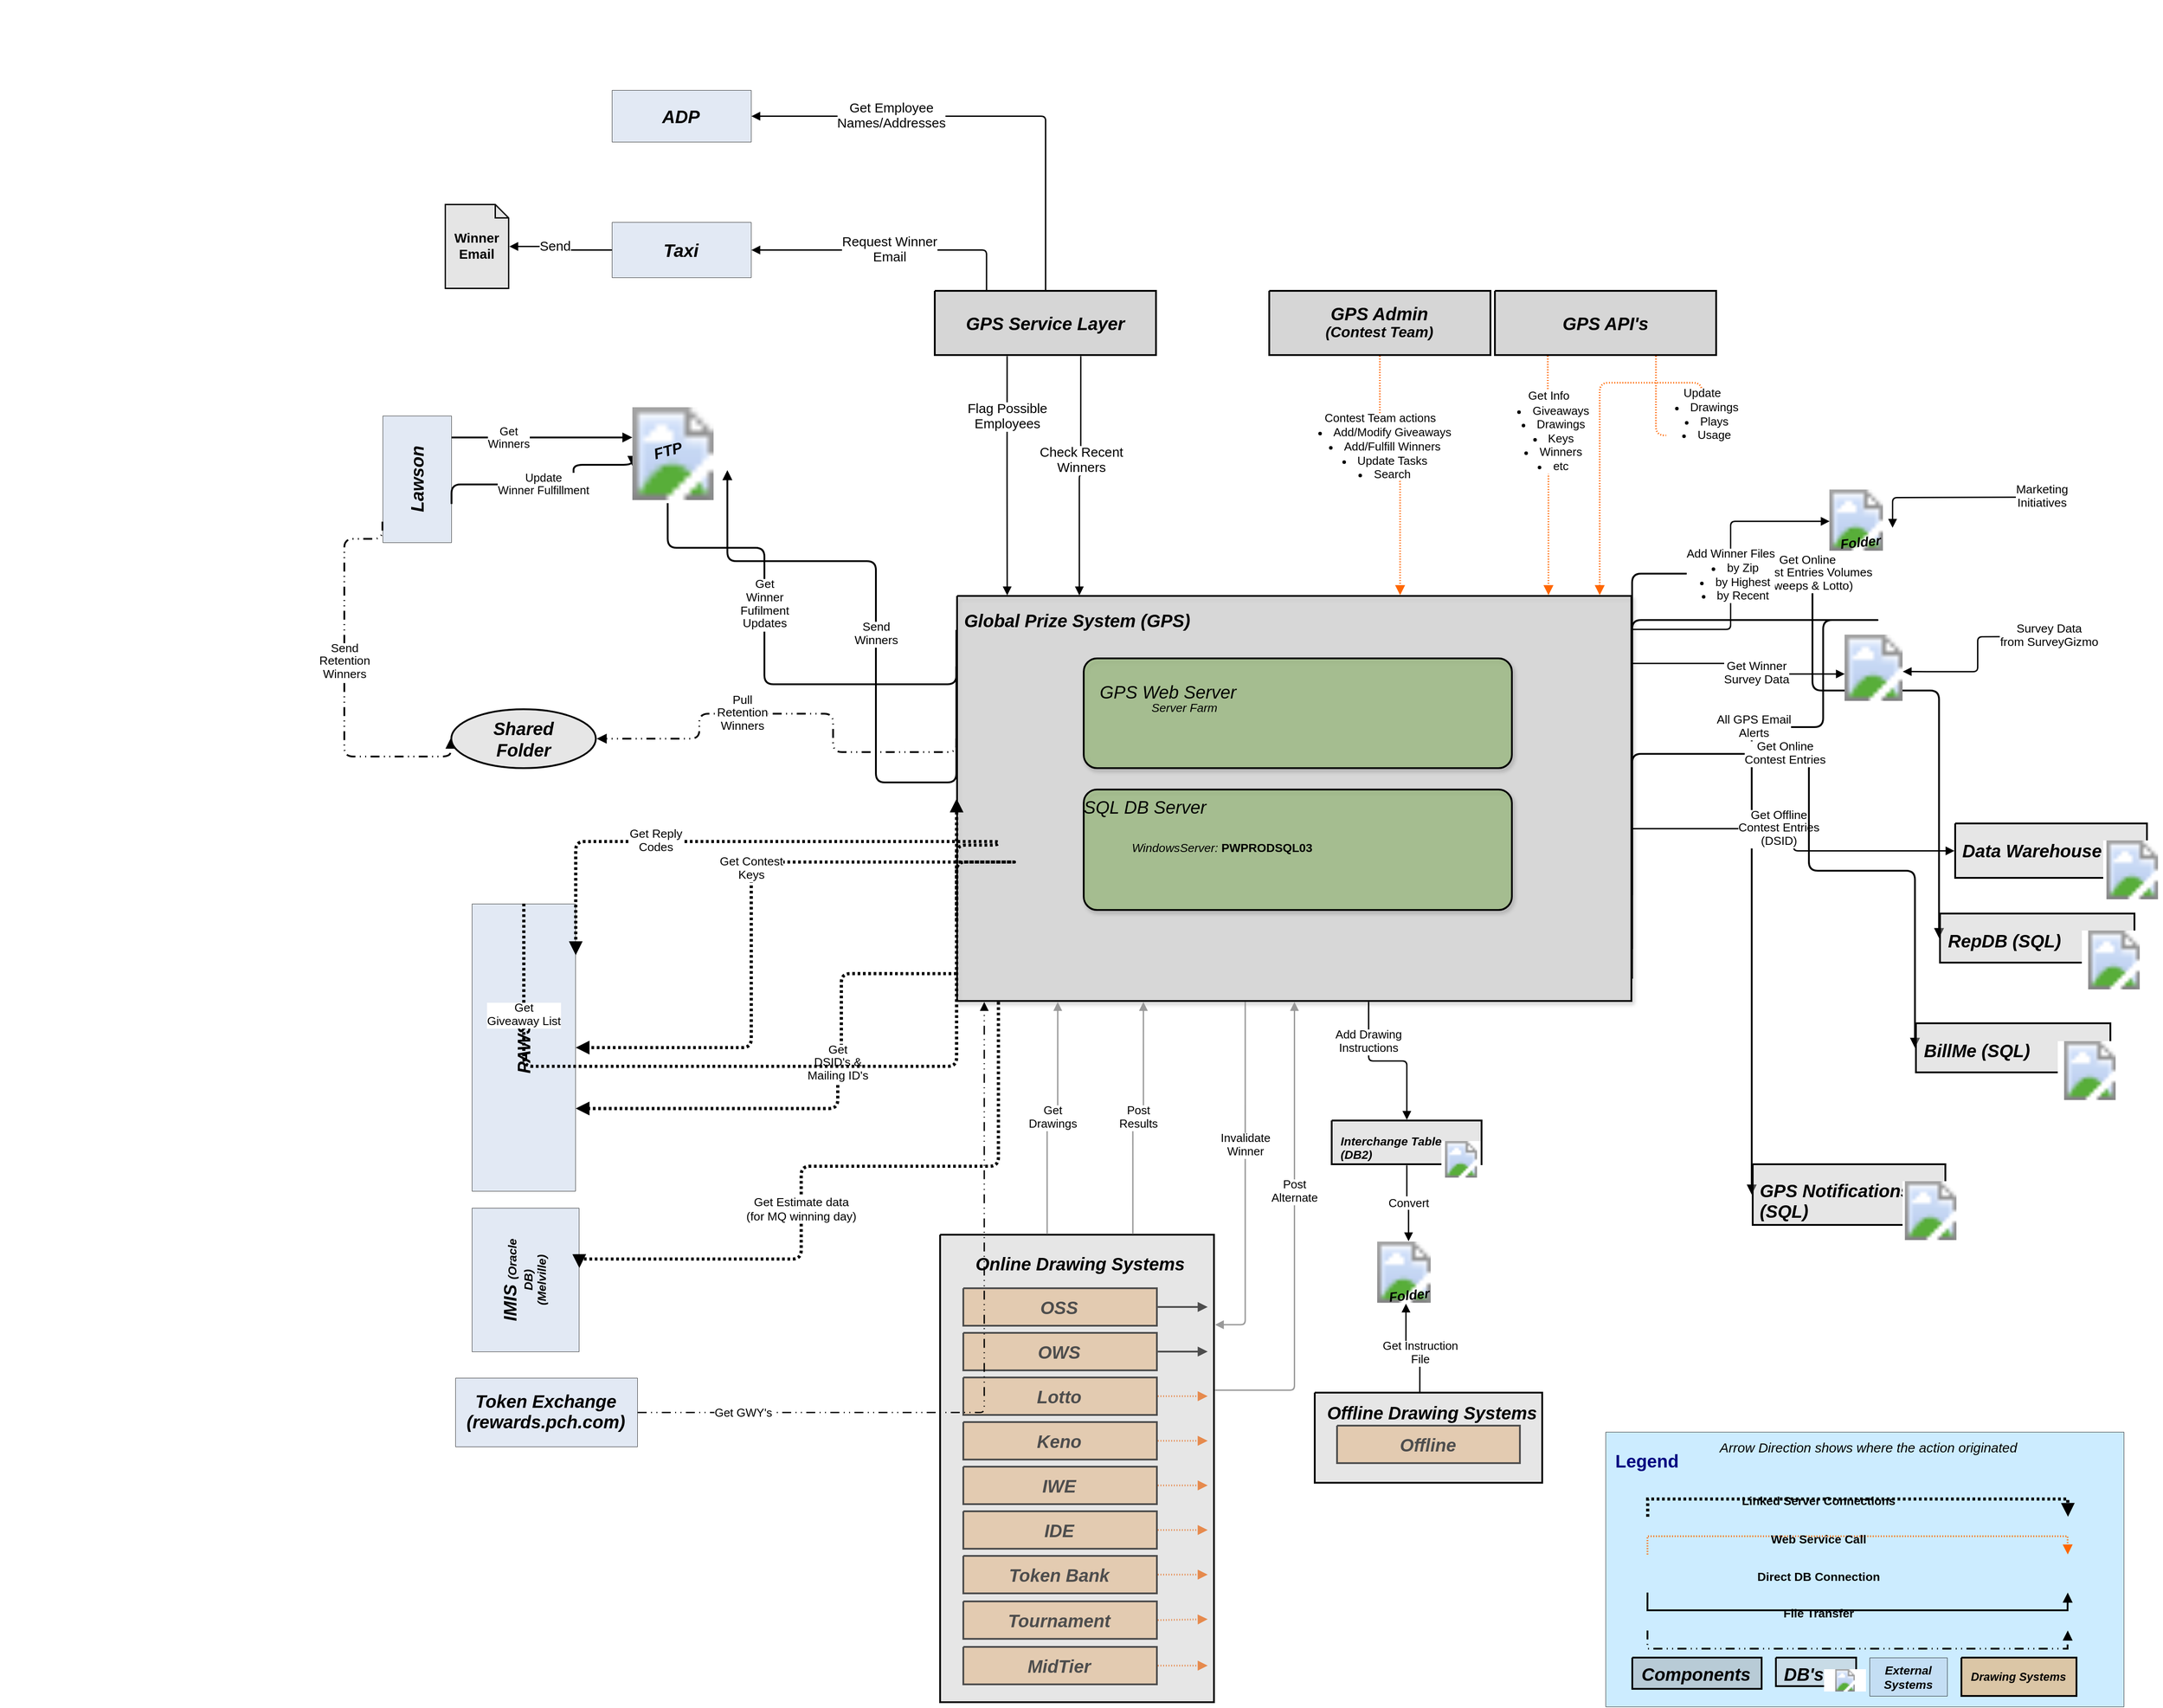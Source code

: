 <mxfile version="26.0.8">
  <diagram name="Page-1" id="Lvrfl6N4kcwdgsHa7NKQ">
    <mxGraphModel dx="1951" dy="1037" grid="1" gridSize="10" guides="1" tooltips="1" connect="1" arrows="1" fold="1" page="1" pageScale="1" pageWidth="850" pageHeight="1100" math="0" shadow="0">
      <root>
        <mxCell id="0" />
        <mxCell id="1" parent="0" />
        <mxCell id="tI744Lo4HNvItRWgEuog-1" value="" style="group;html=1;" vertex="1" parent="1">
          <mxGeometry x="1073" y="668" width="756" height="454" as="geometry" />
        </mxCell>
        <mxCell id="tI744Lo4HNvItRWgEuog-2" value="" style="shape=stencil(UzV2Ls5ILEhVNTIoLinKz04tz0wpyVA1dlE1MsrMy0gtyiwBslSNXVWNndPyi1LTi/JL81Ig/IJEkEoQKze/DGRCBUSfAUiHkUElMs8NojAnMw+nQkMDPEphkmQpJtoJKAqBDIQP0zJzciABhCyPHiJAIUhoGrsCAA==);whiteSpace=wrap;fontSize=13;fillOpacity=40;fillColor=#C0C0C0;strokeWidth=2;align=left;spacing=0;verticalAlign=top;rounded=1;absoluteArcSize=1;arcSize=30;shadow=1;" vertex="1" parent="tI744Lo4HNvItRWgEuog-1">
          <mxGeometry width="756" height="454" relative="1" as="geometry" />
        </mxCell>
        <mxCell id="tI744Lo4HNvItRWgEuog-3" value="Global Prize System (GPS)" style="strokeColor=none;fillColor=none;overflow=visible;whiteSpace=wrap;fontSize=20;fontFamily=Arimo;fontColor=default;fontStyle=3;align=left;spacing=0;verticalAlign=top;fillOpacity=40;rounded=1;absoluteArcSize=1;arcSize=30;shadow=1;strokeWidth=2;" vertex="1" parent="tI744Lo4HNvItRWgEuog-1">
          <mxGeometry x="0.01" y="0.025" width="739.368" height="435.84" relative="1" as="geometry" />
        </mxCell>
        <mxCell id="tI744Lo4HNvItRWgEuog-4" value="" style="group;html=1;" vertex="1" parent="1">
          <mxGeometry x="1800" y="1605" width="581" height="308" as="geometry" />
        </mxCell>
        <mxCell id="tI744Lo4HNvItRWgEuog-5" value="" style="shape=stencil(UzV2Ls5ILEhVNTIoLinKz04tz0wpyVA1dlE1MsrMy0gtyiwBslSNXVWNndPyi1LTi/JL81Ig/IJEkEoQKze/DGRCBUSfAUiHkUElMs8NojAnMw+nQkMDPEphkmQpJtoJKAqBDIQP0zJzciABhCyPHiJAIUhoGrsCAA==);whiteSpace=wrap;fontSize=13;fillOpacity=100;fillColor=#CCECFF;strokeWidth=0.4;align=left;spacing=0;verticalAlign=top;rounded=1;absoluteArcSize=1;arcSize=15;" vertex="1" parent="tI744Lo4HNvItRWgEuog-4">
          <mxGeometry width="581" height="308" relative="1" as="geometry" />
        </mxCell>
        <mxCell id="tI744Lo4HNvItRWgEuog-6" value="Legend" style="strokeColor=none;fillColor=none;overflow=visible;whiteSpace=wrap;fontSize=20;fontFamily=Arimo;fontColor=#000080;fontStyle=1;align=left;spacing=0;verticalAlign=top;fillOpacity=100;rounded=1;absoluteArcSize=1;arcSize=15;strokeWidth=0.4;" vertex="1" parent="tI744Lo4HNvItRWgEuog-4">
          <mxGeometry x="0.019" y="0.051" width="561.827" height="284.9" relative="1" as="geometry" />
        </mxCell>
        <mxCell id="tI744Lo4HNvItRWgEuog-7" value="" style="group;html=1;" vertex="1" parent="1">
          <mxGeometry x="529" y="1013" width="116" height="322" as="geometry" />
        </mxCell>
        <mxCell id="tI744Lo4HNvItRWgEuog-8" value="" style="shape=stencil(UzV2Ls5ILEhVNTIoLinKz04tz0wpyVA1dlE1MsrMy0gtyiwBslSNXVWNndPyi1LTi/JL81Ig/IJEkEoQKze/DGRCBUSfAUiHkUElMs8NojAnMw+nQkMDPEphkmQpJtoJKAqBDIQP0zJzciABhCyPHiJAIUhoGrsCAA==);whiteSpace=wrap;fontSize=13;fillOpacity=40;fillColor=#B7C9E3;strokeWidth=0.4;spacing=0;rounded=1;absoluteArcSize=1;arcSize=0.4;" vertex="1" parent="tI744Lo4HNvItRWgEuog-7">
          <mxGeometry width="116" height="322" relative="1" as="geometry" />
        </mxCell>
        <mxCell id="tI744Lo4HNvItRWgEuog-9" value="PAWS" style="strokeColor=none;fillColor=none;overflow=visible;whiteSpace=wrap;fontSize=20;fontFamily=Arimo;fontColor=default;fontStyle=3;align=center;spacing=0;fillOpacity=40;rounded=1;absoluteArcSize=1;arcSize=0.4;strokeWidth=0.4;rotation=-90.0;" vertex="1" parent="tI744Lo4HNvItRWgEuog-7">
          <mxGeometry x="0.071" y="0.031" width="99.528" height="303.002" relative="1" as="geometry" />
        </mxCell>
        <mxCell id="tI744Lo4HNvItRWgEuog-10" value="" style="html=1;jettySize=18;whiteSpace=wrap;fontSize=13;dashed=1;fixDash=1;strokeWidth=3.6;rounded=1;arcSize=20;edgeStyle=orthogonalEdgeStyle;startArrow=none;endArrow=block;endFill=1;exitX=-0.001;exitY=0.801;exitPerimeter=0;entryX=1.002;entryY=0.5;entryPerimeter=0;lucidId=oFIP2AYLN0YXg;" edge="1" parent="1" source="tI744Lo4HNvItRWgEuog-1" target="tI744Lo4HNvItRWgEuog-7">
          <mxGeometry width="100" height="100" relative="1" as="geometry">
            <Array as="points">
              <mxPoint x="1142" y="966" />
              <mxPoint x="842" y="966" />
              <mxPoint x="842" y="973" />
            </Array>
          </mxGeometry>
        </mxCell>
        <mxCell id="tI744Lo4HNvItRWgEuog-11" value="&lt;div style=&quot;display: flex; justify-content: center; text-align: center; align-items: baseline; font-size: 0; line-height: 1.25;margin-top: -2px;&quot;&gt;&lt;span&gt;&lt;span style=&quot;font-size:13.3px;color:#000000;font-family: Arimo;&quot;&gt;Get Contest&#xa;&lt;/span&gt;&lt;/span&gt;&lt;/div&gt;&lt;div style=&quot;display: flex; justify-content: center; text-align: center; align-items: baseline; font-size: 0; line-height: 1.25;margin-top: -2px;&quot;&gt;&lt;span&gt;&lt;span style=&quot;font-size:13.3px;color:#000000;font-family: Arimo;&quot;&gt;Keys&lt;/span&gt;&lt;/span&gt;&lt;/div&gt;" style="text;html=1;resizable=0;labelBackgroundColor=default;align=center;verticalAlign=middle;fontFamily=Arimo;" vertex="1" parent="tI744Lo4HNvItRWgEuog-10">
          <mxGeometry x="0.055" relative="1" as="geometry" />
        </mxCell>
        <mxCell id="tI744Lo4HNvItRWgEuog-12" value="" style="group;html=1;" vertex="1" parent="1">
          <mxGeometry x="429" y="466" width="77" height="142" as="geometry" />
        </mxCell>
        <mxCell id="tI744Lo4HNvItRWgEuog-13" value="" style="shape=stencil(UzV2Ls5ILEhVNTIoLinKz04tz0wpyVA1dlE1MsrMy0gtyiwBslSNXVWNndPyi1LTi/JL81Ig/IJEkEoQKze/DGRCBUSfAUiHkUElMs8NojAnMw+nQkMDPEphkmQpJtoJKAqBDIQP0zJzciABhCyPHiJAIUhoGrsCAA==);whiteSpace=wrap;overflow=block;blockSpacing=1;html=1;fillOpacity=40;fillColor=#B7C9E3;strokeWidth=0.4;fontSize=13;spacing=0;rounded=1;absoluteArcSize=1;arcSize=0.4;" vertex="1" parent="tI744Lo4HNvItRWgEuog-12">
          <mxGeometry width="77" height="142" relative="1" as="geometry" />
        </mxCell>
        <mxCell id="tI744Lo4HNvItRWgEuog-14" value="Lawson" style="strokeColor=none;fillColor=none;overflow=visible;whiteSpace=wrap;fontSize=20;fontFamily=Arimo;fontColor=default;fontStyle=3;align=center;spacing=0;fillOpacity=40;rounded=1;absoluteArcSize=1;arcSize=0.4;strokeWidth=0.4;rotation=-90.0;" vertex="1" parent="tI744Lo4HNvItRWgEuog-12">
          <mxGeometry x="0.073" y="0.047" width="65.681" height="129.22" relative="1" as="geometry" />
        </mxCell>
        <mxCell id="tI744Lo4HNvItRWgEuog-15" value="" style="html=1;jettySize=18;whiteSpace=wrap;overflow=block;blockSpacing=1;fontSize=13;fontFamily=Arimo;dashed=1;fixDash=1;strokeWidth=3.6;rounded=1;arcSize=20;edgeStyle=orthogonalEdgeStyle;startArrow=none;endArrow=block;endFill=1;exitX=-0.001;exitY=0.932;exitPerimeter=0;entryX=1.002;entryY=0.712;entryPerimeter=0;lucidId=W9LuCaobZx0XV;" edge="1" parent="1" source="tI744Lo4HNvItRWgEuog-1" target="tI744Lo4HNvItRWgEuog-7">
          <mxGeometry width="100" height="100" relative="1" as="geometry">
            <Array as="points">
              <mxPoint x="943" y="1091" />
              <mxPoint x="943" y="1182" />
              <mxPoint x="939" y="1182" />
              <mxPoint x="939" y="1242" />
            </Array>
          </mxGeometry>
        </mxCell>
        <mxCell id="tI744Lo4HNvItRWgEuog-16" value="&lt;div style=&quot;display: flex; justify-content: center; text-align: center; align-items: baseline; font-size: 0; line-height: 1.25;margin-top: -2px;&quot;&gt;&lt;span&gt;&lt;span style=&quot;font-size:13.3px;color:#000000;font-family: Arimo;&quot;&gt;Get&#xa;&lt;/span&gt;&lt;/span&gt;&lt;/div&gt;&lt;div style=&quot;display: flex; justify-content: center; text-align: center; align-items: baseline; font-size: 0; line-height: 1.25;margin-top: -2px;&quot;&gt;&lt;span&gt;&lt;span style=&quot;font-size:13.3px;color:#000000;font-family: Arimo;&quot;&gt;DSID&#39;s &amp;&#xa;&lt;/span&gt;&lt;/span&gt;&lt;/div&gt;&lt;div style=&quot;display: flex; justify-content: center; text-align: center; align-items: baseline; font-size: 0; line-height: 1.25;margin-top: -2px;&quot;&gt;&lt;span&gt;&lt;span style=&quot;font-size:13.3px;color:#000000;font-family: Arimo;&quot;&gt;Mailing ID&#39;s&lt;/span&gt;&lt;/span&gt;&lt;/div&gt;" style="text;html=1;resizable=0;labelBackgroundColor=default;align=center;verticalAlign=middle;fontFamily=Arimo;" vertex="1" parent="tI744Lo4HNvItRWgEuog-15">
          <mxGeometry x="-0.191" relative="1" as="geometry" />
        </mxCell>
        <mxCell id="tI744Lo4HNvItRWgEuog-17" value="" style="html=1;jettySize=18;whiteSpace=wrap;overflow=block;blockSpacing=1;fontSize=13;fontFamily=Arimo;strokeWidth=2;rounded=1;arcSize=20;edgeStyle=orthogonalEdgeStyle;startArrow=none;endArrow=block;endFill=1;exitX=1.003;exitY=0.696;exitPerimeter=0;entryX=0;entryY=0.624;entryPerimeter=0;lucidId=VyGw2YuvZLJwj;" edge="1" parent="1" source="tI744Lo4HNvItRWgEuog-12" target="tI744Lo4HNvItRWgEuog-73">
          <mxGeometry width="100" height="100" relative="1" as="geometry">
            <Array as="points">
              <mxPoint x="643" y="543" />
              <mxPoint x="643" y="521" />
            </Array>
          </mxGeometry>
        </mxCell>
        <mxCell id="tI744Lo4HNvItRWgEuog-18" value="&lt;div style=&quot;display: flex; justify-content: center; text-align: center; align-items: baseline; font-size: 0; line-height: 1.25;margin-top: -2px;&quot;&gt;&lt;span&gt;&lt;span style=&quot;font-size:12.8px;color:#000000;font-family: Arimo;&quot;&gt;Update&#xa;&lt;/span&gt;&lt;/span&gt;&lt;/div&gt;&lt;div style=&quot;display: flex; justify-content: center; text-align: center; align-items: baseline; font-size: 0; line-height: 1.25;margin-top: -2px;&quot;&gt;&lt;span&gt;&lt;span style=&quot;font-size:12.8px;color:#000000;font-family: Arimo;&quot;&gt;Winner Fulfillment&lt;/span&gt;&lt;/span&gt;&lt;/div&gt;" style="text;html=1;resizable=0;labelBackgroundColor=default;align=center;verticalAlign=middle;fontFamily=Arimo;" vertex="1" parent="tI744Lo4HNvItRWgEuog-17">
          <mxGeometry relative="1" as="geometry" />
        </mxCell>
        <mxCell id="tI744Lo4HNvItRWgEuog-19" value="" style="group;html=1;" vertex="1" parent="1">
          <mxGeometry x="529" y="1354" width="120" height="161" as="geometry" />
        </mxCell>
        <mxCell id="tI744Lo4HNvItRWgEuog-20" value="" style="shape=stencil(UzV2Ls5ILEhVNTIoLinKz04tz0wpyVA1dlE1MsrMy0gtyiwBslSNXVWNndPyi1LTi/JL81Ig/IJEkEoQKze/DGRCBUSfAUiHkUElMs8NojAnMw+nQkMDPEphkmQpJtoJKAqBDIQP0zJzciABhCyPHiJAIUhoGrsCAA==);whiteSpace=wrap;fontSize=13;fillOpacity=40;fillColor=#B7C9E3;strokeWidth=0.4;spacing=0;rounded=1;absoluteArcSize=1;arcSize=0.4;" vertex="1" parent="tI744Lo4HNvItRWgEuog-19">
          <mxGeometry width="120" height="161" relative="1" as="geometry" />
        </mxCell>
        <mxCell id="tI744Lo4HNvItRWgEuog-21" value="&lt;div style=&quot;display: flex; justify-content: center; text-align: center; align-items: baseline; font-size: 0; line-height: 1.25;margin-top: -2px;&quot;&gt;&lt;span&gt;&lt;span style=&quot;font-size:20px;color:#000000;font-weight: bold;font-style: italic;font-family: Arimo;&quot;&gt;IMIS &lt;/span&gt;&lt;span style=&quot;font-size:13.3px;color:#000000;font-weight: bold;font-style: italic;font-family: Arimo;&quot;&gt;(Oracle DB)&#xa;&lt;/span&gt;&lt;/span&gt;&lt;/div&gt;&lt;div style=&quot;display: flex; justify-content: center; text-align: center; align-items: baseline; font-size: 0; line-height: 1.25;margin-top: -2px;&quot;&gt;&lt;span&gt;&lt;span style=&quot;font-size:13.3px;color:#000000;font-weight: bold;font-style: italic;font-family: Arimo;&quot;&gt;(Melville)&lt;/span&gt;&lt;/span&gt;&lt;/div&gt;" style="strokeColor=none;fillColor=none;overflow=visible;whiteSpace=wrap;html=1;fontFamily=Arimo;spacing=0;fillOpacity=40;rounded=1;absoluteArcSize=1;arcSize=0.4;strokeWidth=0.4;fontSize=13;rotation=-90.0;" vertex="1" parent="tI744Lo4HNvItRWgEuog-19">
          <mxGeometry x="0.071" y="0.063" width="102.96" height="141.841" relative="1" as="geometry" />
        </mxCell>
        <mxCell id="tI744Lo4HNvItRWgEuog-22" value="" style="html=1;jettySize=18;whiteSpace=wrap;overflow=block;blockSpacing=1;fontSize=13;fontFamily=Arimo;dashed=1;fixDash=1;strokeWidth=3.6;rounded=1;arcSize=20;edgeStyle=orthogonalEdgeStyle;startArrow=none;endArrow=block;endFill=1;exitX=0.061;exitY=1.002;exitPerimeter=0;entryX=1.002;entryY=0.416;entryPerimeter=0;lucidId=8EjX5M0HAJCbS;" edge="1" parent="1" source="tI744Lo4HNvItRWgEuog-1" target="tI744Lo4HNvItRWgEuog-19">
          <mxGeometry width="100" height="100" relative="1" as="geometry">
            <Array as="points">
              <mxPoint x="1119" y="1307" />
              <mxPoint x="898" y="1307" />
              <mxPoint x="898" y="1411" />
            </Array>
          </mxGeometry>
        </mxCell>
        <mxCell id="tI744Lo4HNvItRWgEuog-23" value="Get Estimate data&#xa;(for MQ winning day) " style="text;html=1;resizable=0;labelBackgroundColor=default;align=center;verticalAlign=middle;fontColor=default;fontSize=13.3;" vertex="1" parent="tI744Lo4HNvItRWgEuog-22">
          <mxGeometry x="0.178" relative="1" as="geometry" />
        </mxCell>
        <mxCell id="tI744Lo4HNvItRWgEuog-24" value="" style="html=1;jettySize=18;whiteSpace=wrap;fontSize=13;dashed=1;fixDash=1;strokeWidth=3.6;rounded=0;startArrow=none;endArrow=block;endFill=1;exitX=0.081;exitY=0.308;exitPerimeter=0;entryX=0.892;entryY=0.308;entryPerimeter=0;lucidId=3PvQ7oxuVNu8U;" edge="1" parent="1" source="tI744Lo4HNvItRWgEuog-4" target="tI744Lo4HNvItRWgEuog-4">
          <mxGeometry width="100" height="100" relative="1" as="geometry">
            <Array as="points">
              <mxPoint x="1847" y="1680" generated="1" />
              <mxPoint x="2318" y="1680" generated="1" />
            </Array>
          </mxGeometry>
        </mxCell>
        <mxCell id="tI744Lo4HNvItRWgEuog-25" value="" style="text;html=1;resizable=0;labelBackgroundColor=default;align=center;verticalAlign=middle;fontSize=13;" vertex="1" parent="tI744Lo4HNvItRWgEuog-24">
          <mxGeometry relative="1" as="geometry" />
        </mxCell>
        <mxCell id="tI744Lo4HNvItRWgEuog-26" value="" style="html=1;jettySize=18;whiteSpace=wrap;fontSize=13;strokeColor=#FF6600;dashed=1;fixDash=1;dashPattern=1 2;strokeWidth=2;rounded=0;startArrow=none;endArrow=block;endFill=1;exitX=0.081;exitY=0.446;exitPerimeter=0;entryX=0.892;entryY=0.446;entryPerimeter=0;lucidId=Yaf2IXgeqjNzL;" edge="1" parent="1" source="tI744Lo4HNvItRWgEuog-4" target="tI744Lo4HNvItRWgEuog-4">
          <mxGeometry width="100" height="100" relative="1" as="geometry">
            <Array as="points">
              <mxPoint x="1847" y="1722" generated="1" />
              <mxPoint x="2318" y="1722" generated="1" />
            </Array>
          </mxGeometry>
        </mxCell>
        <mxCell id="tI744Lo4HNvItRWgEuog-27" value="" style="html=1;jettySize=18;whiteSpace=wrap;fontSize=13;strokeWidth=2;rounded=0;startArrow=none;endArrow=block;endFill=1;exitX=0.081;exitY=0.585;exitPerimeter=0;entryX=0.892;entryY=0.585;entryPerimeter=0;lucidId=IxmGK3mDpjykQ;" edge="1" parent="1" source="tI744Lo4HNvItRWgEuog-4" target="tI744Lo4HNvItRWgEuog-4">
          <mxGeometry width="100" height="100" relative="1" as="geometry">
            <Array as="points">
              <mxPoint x="1847" y="1805" generated="1" />
              <mxPoint x="2318" y="1805" generated="1" />
            </Array>
          </mxGeometry>
        </mxCell>
        <mxCell id="tI744Lo4HNvItRWgEuog-28" value="" style="html=1;jettySize=18;whiteSpace=wrap;fontSize=13;dashed=1;fixDash=1;dashPattern=10 5 1 5 1 5;strokeWidth=2;rounded=0;startArrow=none;endArrow=block;endFill=1;exitX=0.081;exitY=0.723;exitPerimeter=0;entryX=0.892;entryY=0.723;entryPerimeter=0;lucidId=tndkRGIljcRay;" edge="1" parent="1" source="tI744Lo4HNvItRWgEuog-4" target="tI744Lo4HNvItRWgEuog-4">
          <mxGeometry width="100" height="100" relative="1" as="geometry">
            <Array as="points">
              <mxPoint x="1847" y="1848" generated="1" />
              <mxPoint x="2318" y="1848" generated="1" />
            </Array>
          </mxGeometry>
        </mxCell>
        <mxCell id="tI744Lo4HNvItRWgEuog-29" value="" style="group;html=1;" vertex="1" parent="1">
          <mxGeometry x="1676" y="326" width="248" height="72" as="geometry" />
        </mxCell>
        <mxCell id="tI744Lo4HNvItRWgEuog-30" value="" style="shape=stencil(UzV2Ls5ILEhVNTIoLinKz04tz0wpyVA1dlE1MsrMy0gtyiwBslSNXVWNndPyi1LTi/JL81Ig/IJEkEoQKze/DGRCBUSfAUiHkUElMs8NojAnMw+nQkMDPEphkmQpJtoJKAqBDIQP0zJzciABhCyPHiJAIUhoGrsCAA==);whiteSpace=wrap;fontSize=13;fillOpacity=40;fillColor=#9A9A9A;strokeWidth=2;spacing=0;rounded=1;absoluteArcSize=1;arcSize=30;" vertex="1" parent="tI744Lo4HNvItRWgEuog-29">
          <mxGeometry width="248" height="72" relative="1" as="geometry" />
        </mxCell>
        <mxCell id="tI744Lo4HNvItRWgEuog-31" value="GPS API&#39;s" style="strokeColor=none;fillColor=none;overflow=visible;whiteSpace=wrap;fontSize=20;fontFamily=Arimo;fontColor=default;fontStyle=3;align=center;spacing=0;fillOpacity=40;rounded=1;absoluteArcSize=1;arcSize=30;strokeWidth=2;" vertex="1" parent="tI744Lo4HNvItRWgEuog-29">
          <mxGeometry x="0.043" y="0.159" width="225.68" height="49.176" relative="1" as="geometry" />
        </mxCell>
        <mxCell id="tI744Lo4HNvItRWgEuog-32" value="" style="html=1;jettySize=18;whiteSpace=wrap;fontSize=13;strokeColor=#FF6600;dashed=1;fixDash=1;dashPattern=1 2;strokeWidth=2;rounded=1;arcSize=20;edgeStyle=orthogonalEdgeStyle;startArrow=none;endArrow=block;endFill=1;exitX=0.239;exitY=1.014;exitPerimeter=0;entryX=0.877;entryY=-0.002;entryPerimeter=0;lucidId=wKDde2TT9WLuJ;" edge="1" parent="1" source="tI744Lo4HNvItRWgEuog-29" target="tI744Lo4HNvItRWgEuog-1">
          <mxGeometry width="100" height="100" relative="1" as="geometry">
            <Array as="points">
              <mxPoint x="1713" y="493" />
              <mxPoint x="1661" y="493" />
            </Array>
          </mxGeometry>
        </mxCell>
        <mxCell id="tI744Lo4HNvItRWgEuog-33" value="&lt;div style=&quot;display: flex; justify-content: center; text-align: center; align-items: baseline; font-size: 0; line-height: 1.25;margin-top: -2px;&quot;&gt;&lt;span&gt;&lt;span style=&quot;font-size:13px;color:#000000;&quot;&gt;Get Info&#xa;&lt;/span&gt;&lt;/span&gt;&lt;/div&gt;&lt;ul style=&quot;margin: 0px; padding-left: 10px;list-style-position: inside; list-style-type:disc&quot;&gt;&lt;li style=&quot;text-align:center;color:#000000;&quot;&gt;&lt;span style=&quot;margin-left: 0px;margin-top: -2px;&quot;&gt;&lt;span style=&quot;font-size:13px;color:#000000;&quot;&gt;Giveaways&lt;/span&gt;&lt;/span&gt;&lt;/li&gt;&lt;li style=&quot;text-align:center;color:#000000;&quot;&gt;&lt;span style=&quot;margin-left: 0px;margin-top: -2px;&quot;&gt;&lt;span style=&quot;font-size:13px;color:#000000;&quot;&gt;Drawings&lt;/span&gt;&lt;/span&gt;&lt;/li&gt;&lt;li style=&quot;text-align:center;color:#000000;&quot;&gt;&lt;span style=&quot;margin-left: 0px;margin-top: -2px;&quot;&gt;&lt;span style=&quot;font-size:13px;color:#000000;&quot;&gt;Keys&lt;/span&gt;&lt;/span&gt;&lt;/li&gt;&lt;li style=&quot;text-align:center;color:#000000;&quot;&gt;&lt;span style=&quot;margin-left: 0px;margin-top: -2px;&quot;&gt;&lt;span style=&quot;font-size:13px;color:#000000;&quot;&gt;Winners&lt;/span&gt;&lt;/span&gt;&lt;/li&gt;&lt;li style=&quot;text-align:center;color:#000000;&quot;&gt;&lt;span style=&quot;margin-left: 0px;margin-top: -2px;&quot;&gt;&lt;span style=&quot;font-size:13px;color:#000000;&quot;&gt;etc&lt;/span&gt;&lt;/span&gt;&lt;/li&gt;&lt;/ul&gt;" style="text;html=1;resizable=0;labelBackgroundColor=default;align=center;verticalAlign=middle;" vertex="1" parent="tI744Lo4HNvItRWgEuog-32">
          <mxGeometry x="-0.462" relative="1" as="geometry" />
        </mxCell>
        <mxCell id="tI744Lo4HNvItRWgEuog-34" value="" style="html=1;jettySize=18;whiteSpace=wrap;overflow=block;blockSpacing=1;fontSize=13;strokeWidth=2;rounded=1;arcSize=20;edgeStyle=orthogonalEdgeStyle;startArrow=none;endArrow=block;endFill=1;exitX=-0.001;exitY=0.084;exitPerimeter=0;entryX=0.913;entryY=0.83;entryPerimeter=0;lucidId=ySBIIC77zHqc7;" edge="1" parent="1" source="tI744Lo4HNvItRWgEuog-1" target="tI744Lo4HNvItRWgEuog-76">
          <mxGeometry width="100" height="100" relative="1" as="geometry">
            <Array as="points">
              <mxPoint x="982" y="877" />
              <mxPoint x="982" y="629" />
            </Array>
          </mxGeometry>
        </mxCell>
        <mxCell id="tI744Lo4HNvItRWgEuog-35" value="&lt;div style=&quot;display: flex; justify-content: center; text-align: center; align-items: baseline; font-size: 0; line-height: 1.25;margin-top: -2px;&quot;&gt;&lt;span&gt;&lt;span style=&quot;font-size:13.3px;color:#000000;font-family: Arimo;&quot;&gt;Send&#xa;&lt;/span&gt;&lt;/span&gt;&lt;/div&gt;&lt;div style=&quot;display: flex; justify-content: center; text-align: center; align-items: baseline; font-size: 0; line-height: 1.25;margin-top: -2px;&quot;&gt;&lt;span&gt;&lt;span style=&quot;font-size:13.3px;color:#000000;font-family: Arimo;&quot;&gt;Winners&lt;/span&gt;&lt;/span&gt;&lt;/div&gt;" style="text;html=1;resizable=0;labelBackgroundColor=default;align=center;verticalAlign=middle;fontFamily=Arimo;" vertex="1" parent="tI744Lo4HNvItRWgEuog-34">
          <mxGeometry x="0.1" relative="1" as="geometry" />
        </mxCell>
        <mxCell id="tI744Lo4HNvItRWgEuog-36" value="" style="html=1;jettySize=18;whiteSpace=wrap;overflow=block;blockSpacing=1;fontSize=13;fontFamily=Arimo;dashed=1;fixDash=1;strokeWidth=3.6;rounded=1;arcSize=20;edgeStyle=orthogonalEdgeStyle;startArrow=none;endArrow=block;endFill=1;exitX=0.5;exitY=-0.001;exitPerimeter=0;entryX=-0.001;entryY=0.5;entryPerimeter=0;lucidId=RtrAvgY7npkGi;" edge="1" parent="1" source="tI744Lo4HNvItRWgEuog-7" target="tI744Lo4HNvItRWgEuog-1">
          <mxGeometry width="100" height="100" relative="1" as="geometry">
            <Array as="points">
              <mxPoint x="624" y="1195" />
              <mxPoint x="1169" y="1195" />
            </Array>
          </mxGeometry>
        </mxCell>
        <mxCell id="tI744Lo4HNvItRWgEuog-37" value="&lt;div style=&quot;display: flex; justify-content: center; text-align: center; align-items: baseline; font-size: 0; line-height: 1.25;margin-top: -2px;&quot;&gt;&lt;span&gt;&lt;span style=&quot;font-size:13.3px;color:#000000;font-family: Arimo;&quot;&gt;Get&#xa;&lt;/span&gt;&lt;/span&gt;&lt;/div&gt;&lt;div style=&quot;display: flex; justify-content: center; text-align: center; align-items: baseline; font-size: 0; line-height: 1.25;margin-top: -2px;&quot;&gt;&lt;span&gt;&lt;span style=&quot;font-size:13.3px;color:#000000;font-family: Arimo;&quot;&gt;Giveaway List&lt;/span&gt;&lt;/span&gt;&lt;/div&gt;" style="text;html=1;resizable=0;labelBackgroundColor=default;align=center;verticalAlign=middle;fontFamily=Arimo;" vertex="1" parent="tI744Lo4HNvItRWgEuog-36">
          <mxGeometry x="-0.742" relative="1" as="geometry" />
        </mxCell>
        <mxCell id="tI744Lo4HNvItRWgEuog-38" value="" style="group;html=1;" vertex="1" parent="1">
          <mxGeometry x="506" y="795" width="162" height="66" as="geometry" />
        </mxCell>
        <mxCell id="tI744Lo4HNvItRWgEuog-39" value="" style="shape=stencil(jZJRDoMgDEBPw69BOucBnLuHmTjJnBjUDW8/STVQjMn+WnjwaCmDYmyrQTLBx8nol/yqemoZ3JgQqm+lUdMaMSgZFI028mn03NeYD5UjXfTWH3eDxXMZd0cEXzDF7I7kYzaIprgpRHLZ6DTEuRUkXUTMW6AAEPmJjlNXnidXqgves62knFNhFhl34ETpHbvV3xgrdmfwLoiRv+r0+KHP9uBYaKvP6iTCNfDf36iuw+kJ9+NxWZdw1KD8AQ==);whiteSpace=wrap;fontSize=13;fillOpacity=40;fillColor=#C0C0C0;strokeWidth=2;spacing=0;rounded=1;absoluteArcSize=1;arcSize=30;" vertex="1" parent="tI744Lo4HNvItRWgEuog-38">
          <mxGeometry width="162" height="66" relative="1" as="geometry" />
        </mxCell>
        <mxCell id="tI744Lo4HNvItRWgEuog-40" value="Shared Folder" style="strokeColor=none;fillColor=none;overflow=visible;whiteSpace=wrap;fontSize=20;fontFamily=Arimo;fontColor=default;fontStyle=3;align=center;spacing=0;fillOpacity=40;rounded=1;absoluteArcSize=1;arcSize=30;strokeWidth=2;" vertex="1" parent="tI744Lo4HNvItRWgEuog-38">
          <mxGeometry x="0.104" y="0.164" width="127.656" height="44.418" relative="1" as="geometry" />
        </mxCell>
        <mxCell id="tI744Lo4HNvItRWgEuog-41" value="" style="html=1;jettySize=18;whiteSpace=wrap;overflow=block;blockSpacing=1;fontSize=13;fontFamily=Arimo;dashed=1;fixDash=1;dashPattern=10 5 1 5 1 5;strokeWidth=2;rounded=1;arcSize=20;edgeStyle=orthogonalEdgeStyle;startArrow=none;endArrow=block;endFill=1;exitX=-0.003;exitY=0.836;exitPerimeter=0;entryX=-0.006;entryY=0.5;entryPerimeter=0;lucidId=6CGGuDULxPeHG;" edge="1" parent="1" source="tI744Lo4HNvItRWgEuog-12" target="tI744Lo4HNvItRWgEuog-38">
          <mxGeometry width="100" height="100" relative="1" as="geometry">
            <Array as="points">
              <mxPoint x="386" y="604" />
              <mxPoint x="386" y="848" />
            </Array>
          </mxGeometry>
        </mxCell>
        <mxCell id="tI744Lo4HNvItRWgEuog-42" value="&lt;div style=&quot;display: flex; justify-content: center; text-align: center; align-items: baseline; font-size: 0; line-height: 1.25;margin-top: -2px;&quot;&gt;&lt;span&gt;&lt;span style=&quot;font-size:13.3px;color:#000000;font-family: Arimo;&quot;&gt;Send&#xa;&lt;/span&gt;&lt;/span&gt;&lt;/div&gt;&lt;div style=&quot;display: flex; justify-content: center; text-align: center; align-items: baseline; font-size: 0; line-height: 1.25;margin-top: -2px;&quot;&gt;&lt;span&gt;&lt;span style=&quot;font-size:13.3px;color:#000000;font-family: Arimo;&quot;&gt;Retention&#xa;&lt;/span&gt;&lt;/span&gt;&lt;/div&gt;&lt;div style=&quot;display: flex; justify-content: center; text-align: center; align-items: baseline; font-size: 0; line-height: 1.25;margin-top: -2px;&quot;&gt;&lt;span&gt;&lt;span style=&quot;font-size:13.3px;color:#000000;font-family: Arimo;&quot;&gt;Winners&lt;/span&gt;&lt;/span&gt;&lt;/div&gt;" style="text;html=1;resizable=0;labelBackgroundColor=default;align=center;verticalAlign=middle;fontFamily=Arimo;" vertex="1" parent="tI744Lo4HNvItRWgEuog-41">
          <mxGeometry x="-0.103" relative="1" as="geometry" />
        </mxCell>
        <mxCell id="tI744Lo4HNvItRWgEuog-43" value="" style="html=1;jettySize=18;whiteSpace=wrap;overflow=block;blockSpacing=1;fontSize=13;fontFamily=Arimo;dashed=1;fixDash=1;dashPattern=10 5 1 5 1 5;strokeWidth=2;rounded=1;arcSize=20;edgeStyle=orthogonalEdgeStyle;startArrow=none;endArrow=block;endFill=1;exitX=-0.001;exitY=0.352;exitPerimeter=0;entryX=1.006;entryY=0.5;entryPerimeter=0;lucidId=qqcwtUasDADW1;" edge="1" parent="1" source="tI744Lo4HNvItRWgEuog-1" target="tI744Lo4HNvItRWgEuog-38">
          <mxGeometry width="100" height="100" relative="1" as="geometry">
            <Array as="points">
              <mxPoint x="934" y="843" />
              <mxPoint x="908" y="800" />
              <mxPoint x="784" y="789" />
            </Array>
          </mxGeometry>
        </mxCell>
        <mxCell id="tI744Lo4HNvItRWgEuog-44" value="&lt;div style=&quot;display: flex; justify-content: center; text-align: center; align-items: baseline; font-size: 0; line-height: 1.25;margin-top: -2px;&quot;&gt;&lt;span&gt;&lt;span style=&quot;font-size:13.3px;color:#000000;font-family: Arimo;&quot;&gt;Pull&#xa;&lt;/span&gt;&lt;/span&gt;&lt;/div&gt;&lt;div style=&quot;display: flex; justify-content: center; text-align: center; align-items: baseline; font-size: 0; line-height: 1.25;margin-top: -2px;&quot;&gt;&lt;span&gt;&lt;span style=&quot;font-size:13.3px;color:#000000;font-family: Arimo;&quot;&gt;Retention&#xa;&lt;/span&gt;&lt;/span&gt;&lt;/div&gt;&lt;div style=&quot;display: flex; justify-content: center; text-align: center; align-items: baseline; font-size: 0; line-height: 1.25;margin-top: -2px;&quot;&gt;&lt;span&gt;&lt;span style=&quot;font-size:13.3px;color:#000000;font-family: Arimo;&quot;&gt;Winners&lt;/span&gt;&lt;/span&gt;&lt;/div&gt;" style="text;html=1;resizable=0;labelBackgroundColor=default;align=center;verticalAlign=middle;fontFamily=Arimo;" vertex="1" parent="tI744Lo4HNvItRWgEuog-43">
          <mxGeometry x="0.219" relative="1" as="geometry" />
        </mxCell>
        <mxCell id="tI744Lo4HNvItRWgEuog-45" value="" style="html=1;jettySize=18;whiteSpace=wrap;overflow=block;blockSpacing=1;fontSize=13;fontFamily=Arimo;strokeWidth=2;rounded=1;arcSize=20;edgeStyle=orthogonalEdgeStyle;startArrow=none;endArrow=block;endFill=1;exitX=1.001;exitY=0.739;exitPerimeter=0;entryX=-0.005;entryY=0.5;entryPerimeter=0;lucidId=Z3jEXI7kjwSt9;" edge="1" parent="1" source="tI744Lo4HNvItRWgEuog-1" target="tI744Lo4HNvItRWgEuog-139">
          <mxGeometry width="100" height="100" relative="1" as="geometry">
            <Array as="points">
              <mxPoint x="2013" y="643" />
              <mxPoint x="2032" y="643" />
              <mxPoint x="2032" y="774" />
              <mxPoint x="2205" y="774" />
            </Array>
          </mxGeometry>
        </mxCell>
        <mxCell id="tI744Lo4HNvItRWgEuog-46" value="&lt;div style=&quot;display: flex; justify-content: center; text-align: center; align-items: baseline; font-size: 0; line-height: 1.25;margin-top: -2px;&quot;&gt;&lt;span&gt;&lt;span style=&quot;font-size:13.3px;color:#000000;font-family: Arimo;&quot;&gt;Get Online&#xa;&lt;/span&gt;&lt;/span&gt;&lt;/div&gt;&lt;div style=&quot;display: flex; justify-content: center; text-align: center; align-items: baseline; font-size: 0; line-height: 1.25;margin-top: -2px;&quot;&gt;&lt;span&gt;&lt;span style=&quot;font-size:13.3px;color:#000000;font-family: Arimo;&quot;&gt;Contest Entries Volumes&#xa;&lt;/span&gt;&lt;/span&gt;&lt;/div&gt;&lt;div style=&quot;display: flex; justify-content: center; text-align: center; align-items: baseline; font-size: 0; line-height: 1.25;margin-top: -2px;&quot;&gt;&lt;span&gt;&lt;span style=&quot;font-size:13.3px;color:#000000;font-family: Arimo;&quot;&gt;(Sweeps &amp; Lotto)&lt;/span&gt;&lt;/span&gt;&lt;/div&gt;" style="text;html=1;resizable=0;labelBackgroundColor=default;align=center;verticalAlign=middle;fontFamily=Arimo;" vertex="1" parent="tI744Lo4HNvItRWgEuog-45">
          <mxGeometry relative="1" as="geometry" />
        </mxCell>
        <mxCell id="tI744Lo4HNvItRWgEuog-47" value="" style="html=1;jettySize=18;whiteSpace=wrap;overflow=block;blockSpacing=1;fontSize=13;fontFamily=Arimo;strokeWidth=2;rounded=1;arcSize=20;edgeStyle=orthogonalEdgeStyle;startArrow=none;endArrow=block;endFill=1;exitX=1.001;exitY=0.945;exitPerimeter=0;entryX=-0.005;entryY=0.5;entryPerimeter=0;lucidId=IQxkotQgHhenJ;" edge="1" parent="1" source="tI744Lo4HNvItRWgEuog-1" target="tI744Lo4HNvItRWgEuog-146">
          <mxGeometry width="100" height="100" relative="1" as="geometry">
            <Array as="points">
              <mxPoint x="2110" y="695" />
              <mxPoint x="2044" y="695" />
              <mxPoint x="2044" y="815" />
              <mxPoint x="1841" y="815" />
            </Array>
          </mxGeometry>
        </mxCell>
        <mxCell id="tI744Lo4HNvItRWgEuog-48" value="&lt;div style=&quot;display: flex; justify-content: center; text-align: center; align-items: baseline; font-size: 0; line-height: 1.25;margin-top: -2px;&quot;&gt;&lt;span&gt;&lt;span style=&quot;font-size:13.3px;color:#000000;font-family: Arimo;&quot;&gt;All GPS Email&#xa;&lt;/span&gt;&lt;/span&gt;&lt;/div&gt;&lt;div style=&quot;display: flex; justify-content: center; text-align: center; align-items: baseline; font-size: 0; line-height: 1.25;margin-top: -2px;&quot;&gt;&lt;span&gt;&lt;span style=&quot;font-size:13.3px;color:#000000;font-family: Arimo;&quot;&gt;Alerts&lt;/span&gt;&lt;/span&gt;&lt;/div&gt;" style="text;html=1;resizable=0;labelBackgroundColor=default;align=center;verticalAlign=middle;fontFamily=Arimo;" vertex="1" parent="tI744Lo4HNvItRWgEuog-47">
          <mxGeometry x="0.285" relative="1" as="geometry" />
        </mxCell>
        <mxCell id="tI744Lo4HNvItRWgEuog-49" value="Arrow Direction shows where the action originated" style="html=1;overflow=block;blockSpacing=1;whiteSpace=wrap;fontSize=15;fontFamily=Arimo;fontColor=default;fontStyle=2;align=left;spacing=0;verticalAlign=top;strokeOpacity=0;fillOpacity=0;fillColor=#000000;strokeWidth=0.4;lucidId=7ctrrezvPOg37;" vertex="1" parent="1">
          <mxGeometry x="1928" y="1614" width="387" height="21" as="geometry" />
        </mxCell>
        <mxCell id="tI744Lo4HNvItRWgEuog-50" value="" style="html=1;jettySize=18;whiteSpace=wrap;overflow=block;blockSpacing=1;fontSize=13;fontFamily=Arimo;strokeWidth=2;rounded=1;arcSize=20;edgeStyle=orthogonalEdgeStyle;startArrow=none;endArrow=block;endFill=1;exitX=-0.001;exitY=0.174;exitPerimeter=0;entryX=0.413;entryY=0.886;entryPerimeter=0;lucidId=ap4U6aQKN0PU1;" edge="1" parent="1" source="tI744Lo4HNvItRWgEuog-1" target="tI744Lo4HNvItRWgEuog-76">
          <mxGeometry width="100" height="100" relative="1" as="geometry">
            <Array as="points">
              <mxPoint x="857" y="767" />
              <mxPoint x="857" y="614" />
              <mxPoint x="749" y="614" />
            </Array>
          </mxGeometry>
        </mxCell>
        <mxCell id="tI744Lo4HNvItRWgEuog-51" value="&lt;div style=&quot;display: flex; justify-content: center; text-align: center; align-items: baseline; font-size: 0; line-height: 1.25;margin-top: -2px;&quot;&gt;&lt;span&gt;&lt;span style=&quot;font-size:13.3px;color:#000000;font-family: Arimo;&quot;&gt;Get&#xa;&lt;/span&gt;&lt;/span&gt;&lt;/div&gt;&lt;div style=&quot;display: flex; justify-content: center; text-align: center; align-items: baseline; font-size: 0; line-height: 1.25;margin-top: -2px;&quot;&gt;&lt;span&gt;&lt;span style=&quot;font-size:13.3px;color:#000000;font-family: Arimo;&quot;&gt;Winner &#xa;&lt;/span&gt;&lt;/span&gt;&lt;/div&gt;&lt;div style=&quot;display: flex; justify-content: center; text-align: center; align-items: baseline; font-size: 0; line-height: 1.25;margin-top: -2px;&quot;&gt;&lt;span&gt;&lt;span style=&quot;font-size:13.3px;color:#000000;font-family: Arimo;&quot;&gt;Fufilment&#xa;&lt;/span&gt;&lt;/span&gt;&lt;/div&gt;&lt;div style=&quot;display: flex; justify-content: center; text-align: center; align-items: baseline; font-size: 0; line-height: 1.25;margin-top: -2px;&quot;&gt;&lt;span&gt;&lt;span style=&quot;font-size:13.3px;color:#000000;font-family: Arimo;&quot;&gt;Updates&lt;/span&gt;&lt;/span&gt;&lt;/div&gt;" style="text;html=1;resizable=0;labelBackgroundColor=default;align=center;verticalAlign=middle;fontFamily=Arimo;" vertex="1" parent="tI744Lo4HNvItRWgEuog-50">
          <mxGeometry x="0.159" relative="1" as="geometry" />
        </mxCell>
        <mxCell id="tI744Lo4HNvItRWgEuog-52" value="" style="html=1;jettySize=18;whiteSpace=wrap;overflow=block;blockSpacing=1;fontSize=13;fontFamily=Arimo;strokeWidth=2;rounded=1;arcSize=20;edgeStyle=orthogonalEdgeStyle;startArrow=none;endArrow=block;endFill=1;exitX=1.003;exitY=0.172;exitPerimeter=0;entryX=0;entryY=0.337;entryPerimeter=0;lucidId=AyRab4m7BhjD9;" edge="1" parent="1" source="tI744Lo4HNvItRWgEuog-12" target="tI744Lo4HNvItRWgEuog-73">
          <mxGeometry width="100" height="100" relative="1" as="geometry">
            <Array as="points" />
          </mxGeometry>
        </mxCell>
        <mxCell id="tI744Lo4HNvItRWgEuog-53" value="&lt;div style=&quot;display: flex; justify-content: center; text-align: center; align-items: baseline; font-size: 0; line-height: 1.25;margin-top: -2px;&quot;&gt;&lt;span&gt;&lt;span style=&quot;font-size:12.8px;color:#000000;font-family: Arimo;&quot;&gt;Get&#xa;&lt;/span&gt;&lt;/span&gt;&lt;/div&gt;&lt;div style=&quot;display: flex; justify-content: center; text-align: center; align-items: baseline; font-size: 0; line-height: 1.25;margin-top: -2px;&quot;&gt;&lt;span&gt;&lt;span style=&quot;font-size:12.8px;color:#000000;font-family: Arimo;&quot;&gt;Winners&lt;/span&gt;&lt;/span&gt;&lt;/div&gt;" style="text;html=1;resizable=0;labelBackgroundColor=default;align=center;verticalAlign=middle;fontFamily=Arimo;" vertex="1" parent="tI744Lo4HNvItRWgEuog-52">
          <mxGeometry x="-0.369" relative="1" as="geometry" />
        </mxCell>
        <mxCell id="tI744Lo4HNvItRWgEuog-54" value="" style="group;html=1;" vertex="1" parent="1">
          <mxGeometry x="1830" y="1858" width="145" height="35" as="geometry" />
        </mxCell>
        <mxCell id="tI744Lo4HNvItRWgEuog-55" value="" style="shape=stencil(UzV2Ls5ILEhVNTIoLinKz04tz0wpyVA1dlE1MsrMy0gtyiwBslSNXVWNndPyi1LTi/JL81Ig/IJEkEoQKze/DGRCBUSfAUiHkUElMs8NojAnMw+nQkMDPEphkmQpJtoJKAqBDIQP0zJzciABhCyPHiJAIUhoGrsCAA==);whiteSpace=wrap;fontSize=13;fillOpacity=40;fillColor=#9A9A9A;strokeWidth=2;spacing=0;rounded=1;absoluteArcSize=1;arcSize=30;" vertex="1" parent="tI744Lo4HNvItRWgEuog-54">
          <mxGeometry width="145" height="35" relative="1" as="geometry" />
        </mxCell>
        <mxCell id="tI744Lo4HNvItRWgEuog-56" value="Components" style="strokeColor=none;fillColor=none;overflow=visible;whiteSpace=wrap;fontSize=20;fontFamily=Arimo;fontColor=default;fontStyle=3;align=center;spacing=0;fillOpacity=40;rounded=1;absoluteArcSize=1;arcSize=30;strokeWidth=2;" vertex="1" parent="tI744Lo4HNvItRWgEuog-54">
          <mxGeometry x="0.051" y="0.21" width="129.485" height="20.3" relative="1" as="geometry" />
        </mxCell>
        <mxCell id="tI744Lo4HNvItRWgEuog-57" value="" style="group;dropTarget=0;pointerEvents=0;" vertex="1" parent="1">
          <mxGeometry x="1991" y="1858" width="101" height="38" as="geometry" />
        </mxCell>
        <mxCell id="tI744Lo4HNvItRWgEuog-58" value="" style="group;html=1;" vertex="1" parent="tI744Lo4HNvItRWgEuog-57">
          <mxGeometry width="90" height="32" as="geometry" />
        </mxCell>
        <mxCell id="tI744Lo4HNvItRWgEuog-59" value="" style="shape=stencil(UzV2Ls5ILEhVNTIoLinKz04tz0wpyVA1dlE1MsrMy0gtyiwBslSNXVWNndPyi1LTi/JL81Ig/IJEkEoQKze/DGRCBUSfAUiHkUElMs8NojAnMw+nQkMDPEphkmQpJtoJKAqBDIQP0zJzciABhCyPHiJAIUhoGrsCAA==);whiteSpace=wrap;fontSize=13;fillOpacity=40;fillColor=#C0C0C0;strokeWidth=2;align=left;spacing=0;rounded=1;absoluteArcSize=1;arcSize=30;" vertex="1" parent="tI744Lo4HNvItRWgEuog-58">
          <mxGeometry width="90" height="32" relative="1" as="geometry" />
        </mxCell>
        <mxCell id="tI744Lo4HNvItRWgEuog-60" value="DB&#39;s" style="strokeColor=none;fillColor=none;overflow=visible;whiteSpace=wrap;fontSize=20;fontFamily=Arimo;fontColor=default;fontStyle=3;align=left;spacing=0;fillOpacity=40;rounded=1;absoluteArcSize=1;arcSize=30;strokeWidth=2;" vertex="1" parent="tI744Lo4HNvItRWgEuog-58">
          <mxGeometry x="0.103" y="0.321" width="72.45" height="14.88" relative="1" as="geometry" />
        </mxCell>
        <mxCell id="tI744Lo4HNvItRWgEuog-61" value="" style="group;html=1;" vertex="1" parent="tI744Lo4HNvItRWgEuog-57">
          <mxGeometry x="54" y="13" width="47" height="25" as="geometry" />
        </mxCell>
        <mxCell id="tI744Lo4HNvItRWgEuog-62" value="" style="shape=stencil(nZBLDoAgDERP0z3SIyjew0SURgSD+Lu9kMZoXLhwN9O+tukAlrNpJg1SzDH4QW/URgNYgZTkjA4UkwJUgGXng+6DX1zLfmoymdXo17xh5zmRJ6Q42BWCfc2oJfdAr+Yv+AP9Cb7OJ3H/2JG1HNGz/84klThPVCc=);whiteSpace=wrap;fontSize=13;strokeOpacity=0;strokeWidth=1.2;image=/imageBlocks/image/b4b9f081-912f-484a-a467-cf9b28fce0af;align=left;spacing=0;verticalAlign=top;" vertex="1" parent="tI744Lo4HNvItRWgEuog-61">
          <mxGeometry width="47" height="25" relative="1" as="geometry" />
        </mxCell>
        <mxCell id="tI744Lo4HNvItRWgEuog-63" value="" style="shape=image;html=1;image=/imageBlocks/image/b4b9f081-912f-484a-a467-cf9b28fce0af;" vertex="1" parent="tI744Lo4HNvItRWgEuog-61">
          <mxGeometry width="47" height="25" relative="1" as="geometry" />
        </mxCell>
        <mxCell id="tI744Lo4HNvItRWgEuog-64" value="" style="group;html=1;" vertex="1" parent="1">
          <mxGeometry x="2096" y="1858" width="87" height="43" as="geometry" />
        </mxCell>
        <mxCell id="tI744Lo4HNvItRWgEuog-65" value="" style="shape=stencil(UzV2Ls5ILEhVNTIoLinKz04tz0wpyVA1dlE1MsrMy0gtyiwBslSNXVWNndPyi1LTi/JL81Ig/IJEkEoQKze/DGRCBUSfAUiHkUElMs8NojAnMw+nQkMDPEphkmQpJtoJKAqBDIQP0zJzciABhCyPHiJAIUhoGrsCAA==);whiteSpace=wrap;overflow=block;blockSpacing=1;html=1;fillOpacity=40;fillColor=#B7C9E3;strokeWidth=0.4;fontSize=13;spacing=0;rounded=1;absoluteArcSize=1;arcSize=0.4;" vertex="1" parent="tI744Lo4HNvItRWgEuog-64">
          <mxGeometry width="87" height="43" relative="1" as="geometry" />
        </mxCell>
        <mxCell id="tI744Lo4HNvItRWgEuog-66" value="External Systems" style="strokeColor=none;fillColor=none;overflow=visible;whiteSpace=wrap;fontSize=13.3;fontFamily=Arimo;fontColor=default;fontStyle=3;align=center;spacing=0;fillOpacity=40;rounded=1;absoluteArcSize=1;arcSize=0.4;strokeWidth=0.4;" vertex="1" parent="tI744Lo4HNvItRWgEuog-64">
          <mxGeometry x="0.077" y="0.196" width="72.906" height="26.144" relative="1" as="geometry" />
        </mxCell>
        <mxCell id="tI744Lo4HNvItRWgEuog-67" value="" style="group;html=1;" vertex="1" parent="1">
          <mxGeometry x="1423" y="326" width="248" height="72" as="geometry" />
        </mxCell>
        <mxCell id="tI744Lo4HNvItRWgEuog-68" value="" style="shape=stencil(UzV2Ls5ILEhVNTIoLinKz04tz0wpyVA1dlE1MsrMy0gtyiwBslSNXVWNndPyi1LTi/JL81Ig/IJEkEoQKze/DGRCBUSfAUiHkUElMs8NojAnMw+nQkMDPEphkmQpJtoJKAqBDIQP0zJzciABhCyPHiJAIUhoGrsCAA==);whiteSpace=wrap;fontSize=13;fillOpacity=40;fillColor=#9A9A9A;strokeWidth=2;spacing=0;rounded=1;absoluteArcSize=1;arcSize=30;" vertex="1" parent="tI744Lo4HNvItRWgEuog-67">
          <mxGeometry width="248" height="72" relative="1" as="geometry" />
        </mxCell>
        <mxCell id="tI744Lo4HNvItRWgEuog-69" value="&lt;div style=&quot;display: flex; justify-content: center; text-align: center; align-items: baseline; font-size: 0; line-height: 1.25;margin-top: -2px;&quot;&gt;&lt;span&gt;&lt;span style=&quot;font-size:20px;color:#000000;font-weight: bold;font-style: italic;font-family: Arimo;&quot;&gt;GPS Admin&#xa;&lt;/span&gt;&lt;/span&gt;&lt;/div&gt;&lt;div style=&quot;display: flex; justify-content: center; text-align: center; align-items: baseline; font-size: 0; line-height: 1.25;margin-top: -2px;&quot;&gt;&lt;span&gt;&lt;span style=&quot;font-size:16.7px;color:#000000;font-weight: bold;font-style: italic;font-family: Arimo;&quot;&gt;(Contest Team)&lt;/span&gt;&lt;/span&gt;&lt;/div&gt;" style="strokeColor=none;fillColor=none;overflow=visible;whiteSpace=wrap;html=1;fontFamily=Arimo;spacing=0;fillOpacity=40;rounded=1;absoluteArcSize=1;arcSize=30;strokeWidth=2;fontSize=13;" vertex="1" parent="tI744Lo4HNvItRWgEuog-67">
          <mxGeometry x="0.037" y="0.093" width="228.656" height="58.68" relative="1" as="geometry" />
        </mxCell>
        <mxCell id="tI744Lo4HNvItRWgEuog-70" value="" style="html=1;jettySize=18;whiteSpace=wrap;overflow=block;blockSpacing=1;fontSize=13;fontFamily=Arimo;strokeColor=#FF6600;dashed=1;fixDash=1;dashPattern=1 2;strokeWidth=2;rounded=1;arcSize=20;edgeStyle=orthogonalEdgeStyle;startArrow=none;endArrow=block;endFill=1;exitX=0.5;exitY=1.014;exitPerimeter=0;entryX=0.657;entryY=-0.002;entryPerimeter=0;lucidId=i51e55VpnU9Om;" edge="1" parent="1" source="tI744Lo4HNvItRWgEuog-67" target="tI744Lo4HNvItRWgEuog-1">
          <mxGeometry width="100" height="100" relative="1" as="geometry">
            <Array as="points" />
          </mxGeometry>
        </mxCell>
        <mxCell id="tI744Lo4HNvItRWgEuog-71" value="&lt;div style=&quot;display: flex; justify-content: center; text-align: center; align-items: baseline; font-size: 0; line-height: 1.25;margin-top: -2px;&quot;&gt;&lt;span&gt;&lt;span style=&quot;font-size:13px;color:#000000;&quot;&gt;Contest Team actions&#xa;&lt;/span&gt;&lt;/span&gt;&lt;/div&gt;&lt;ul style=&quot;margin: 0px; padding-left: 10px;list-style-position: inside; list-style-type:disc&quot;&gt;&lt;li style=&quot;text-align:center;color:#000000;&quot;&gt;&lt;span style=&quot;margin-left: 0px;margin-top: -2px;&quot;&gt;&lt;span style=&quot;font-size:13px;color:#000000;&quot;&gt;Add/Modify Giveaways&lt;/span&gt;&lt;/span&gt;&lt;/li&gt;&lt;li style=&quot;text-align:center;color:#000000;&quot;&gt;&lt;span style=&quot;margin-left: 0px;margin-top: -2px;&quot;&gt;&lt;span style=&quot;font-size:13px;color:#000000;&quot;&gt;Add/Fulfill Winners&lt;/span&gt;&lt;/span&gt;&lt;/li&gt;&lt;li style=&quot;text-align:center;color:#000000;&quot;&gt;&lt;span style=&quot;margin-left: 0px;margin-top: -2px;&quot;&gt;&lt;span style=&quot;font-size:13px;color:#000000;&quot;&gt;Update Tasks&lt;/span&gt;&lt;/span&gt;&lt;/li&gt;&lt;li style=&quot;text-align:center;color:#000000;&quot;&gt;&lt;span style=&quot;margin-left: 0px;margin-top: -2px;&quot;&gt;&lt;span style=&quot;font-size:13px;color:#000000;&quot;&gt;Search&lt;/span&gt;&lt;/span&gt;&lt;/li&gt;&lt;/ul&gt;&lt;div style=&quot;display: flex; justify-content: center; text-align: center; align-items: baseline; font-size: 0; line-height: 1.25;margin-top: -2px;&quot;&gt;&lt;span&gt;&lt;/span&gt;&lt;/div&gt;" style="text;html=1;resizable=0;labelBackgroundColor=default;align=center;verticalAlign=middle;" vertex="1" parent="tI744Lo4HNvItRWgEuog-70">
          <mxGeometry x="-0.31" relative="1" as="geometry" />
        </mxCell>
        <mxCell id="tI744Lo4HNvItRWgEuog-72" value="" style="group;dropTarget=0;pointerEvents=0;" vertex="1" parent="1">
          <mxGeometry x="678" y="448" width="142" height="116" as="geometry" />
        </mxCell>
        <mxCell id="tI744Lo4HNvItRWgEuog-73" value="" style="group;html=1;" vertex="1" parent="tI744Lo4HNvItRWgEuog-72">
          <mxGeometry x="31" y="5" width="91" height="111" as="geometry" />
        </mxCell>
        <mxCell id="tI744Lo4HNvItRWgEuog-74" value="" style="shape=stencil(nZBLDoAgDERP0z3SIyjew0SURgSD+Lu9kMZoXLhwN9O+tukAlrNpJg1SzDH4QW/URgNYgZTkjA4UkwJUgGXng+6DX1zLfmoymdXo17xh5zmRJ6Q42BWCfc2oJfdAr+Yv+AP9Cb7OJ3H/2JG1HNGz/84klThPVCc=);whiteSpace=wrap;fontSize=13;strokeOpacity=0;strokeWidth=1.2;image=/imageBlocks/image/05996a1c-7e48-4a98-99d5-c71b3e6572a9;spacing=0;verticalAlign=top;" vertex="1" parent="tI744Lo4HNvItRWgEuog-73">
          <mxGeometry width="91" height="111" relative="1" as="geometry" />
        </mxCell>
        <mxCell id="tI744Lo4HNvItRWgEuog-75" value="" style="shape=image;html=1;image=/imageBlocks/image/05996a1c-7e48-4a98-99d5-c71b3e6572a9;" vertex="1" parent="tI744Lo4HNvItRWgEuog-73">
          <mxGeometry width="91" height="111" relative="1" as="geometry" />
        </mxCell>
        <mxCell id="tI744Lo4HNvItRWgEuog-76" value="FTP" style="points=[[0.913,0.83,0],[0.413,0.886,0]];html=1;overflow=block;blockSpacing=1;whiteSpace=wrap;fontSize=17;fontFamily=Arimo;fontColor=default;fontStyle=3;align=center;spacing=0;strokeOpacity=0;fillOpacity=0;rotation=-15.0;fillColor=#000000;strokeWidth=0.4;lucidId=4hwZJkaXWsuRq;" vertex="1" parent="tI744Lo4HNvItRWgEuog-72">
          <mxGeometry width="142" height="115" as="geometry" />
        </mxCell>
        <mxCell id="tI744Lo4HNvItRWgEuog-77" value="" style="html=1;jettySize=18;whiteSpace=wrap;overflow=block;blockSpacing=1;fontSize=13;dashed=1;fixDash=1;strokeWidth=3.6;rounded=1;arcSize=20;edgeStyle=orthogonalEdgeStyle;startArrow=none;endArrow=block;endFill=1;exitX=-0.001;exitY=0.673;exitPerimeter=0;entryX=1.002;entryY=0.178;entryPerimeter=0;lucidId=vy9hpUf2gfMaX;" edge="1" parent="1" source="tI744Lo4HNvItRWgEuog-1" target="tI744Lo4HNvItRWgEuog-7">
          <mxGeometry width="100" height="100" relative="1" as="geometry">
            <Array as="points">
              <mxPoint x="1119" y="947" />
              <mxPoint x="1119" y="943" />
            </Array>
          </mxGeometry>
        </mxCell>
        <mxCell id="tI744Lo4HNvItRWgEuog-78" value="&lt;div style=&quot;display: flex; justify-content: center; text-align: center; align-items: baseline; font-size: 0; line-height: 1.25;margin-top: -2px;&quot;&gt;&lt;span&gt;&lt;span style=&quot;font-size:13.3px;color:#000000;font-family: Arimo;&quot;&gt;Get Reply&#xa;&lt;/span&gt;&lt;/span&gt;&lt;/div&gt;&lt;div style=&quot;display: flex; justify-content: center; text-align: center; align-items: baseline; font-size: 0; line-height: 1.25;margin-top: -2px;&quot;&gt;&lt;span&gt;&lt;span style=&quot;font-size:13.3px;color:#000000;font-family: Arimo;&quot;&gt;Codes&lt;/span&gt;&lt;/span&gt;&lt;/div&gt;" style="text;html=1;resizable=0;labelBackgroundColor=default;align=center;verticalAlign=middle;fontFamily=Arimo;" vertex="1" parent="tI744Lo4HNvItRWgEuog-77">
          <mxGeometry x="0.362" relative="1" as="geometry" />
        </mxCell>
        <mxCell id="tI744Lo4HNvItRWgEuog-79" value="" style="html=1;jettySize=18;whiteSpace=wrap;overflow=block;blockSpacing=1;fontSize=13;fontFamily=Arimo;strokeColor=#FF6600;dashed=1;fixDash=1;dashPattern=1 2;strokeWidth=2;rounded=1;arcSize=20;edgeStyle=orthogonalEdgeStyle;startArrow=none;endArrow=block;endFill=1;exitX=0.728;exitY=1.014;exitPerimeter=0;entryX=0.953;entryY=-0.002;entryPerimeter=0;lucidId=XfykDMOylNfNH;" edge="1" parent="1" source="tI744Lo4HNvItRWgEuog-29" target="tI744Lo4HNvItRWgEuog-1">
          <mxGeometry width="100" height="100" relative="1" as="geometry">
            <Array as="points">
              <mxPoint x="1908" y="488" />
              <mxPoint x="1811" y="429" />
            </Array>
          </mxGeometry>
        </mxCell>
        <mxCell id="tI744Lo4HNvItRWgEuog-80" value="&lt;div style=&quot;display: flex; justify-content: center; text-align: center; align-items: baseline; font-size: 0; line-height: 1.25;margin-top: -2px;&quot;&gt;&lt;span&gt;&lt;span style=&quot;font-size:13px;color:#000000;&quot;&gt;Update&#xa;&lt;/span&gt;&lt;/span&gt;&lt;/div&gt;&lt;ul style=&quot;margin: 0px; padding-left: 10px;list-style-position: inside; list-style-type:disc&quot;&gt;&lt;li style=&quot;text-align:center;color:#000000;&quot;&gt;&lt;span style=&quot;margin-left: 0px;margin-top: -2px;&quot;&gt;&lt;span style=&quot;font-size:13px;color:#000000;&quot;&gt;Drawings&lt;/span&gt;&lt;/span&gt;&lt;/li&gt;&lt;li style=&quot;text-align:center;color:#000000;&quot;&gt;&lt;span style=&quot;margin-left: 0px;margin-top: -2px;&quot;&gt;&lt;span style=&quot;font-size:13px;color:#000000;&quot;&gt;Plays&lt;/span&gt;&lt;/span&gt;&lt;/li&gt;&lt;li style=&quot;text-align:center;color:#000000;&quot;&gt;&lt;span style=&quot;margin-left: 0px;margin-top: -2px;&quot;&gt;&lt;span style=&quot;font-size:13px;color:#000000;&quot;&gt;Usage&lt;/span&gt;&lt;/span&gt;&lt;/li&gt;&lt;/ul&gt;" style="text;html=1;resizable=0;labelBackgroundColor=default;align=center;verticalAlign=middle;" vertex="1" parent="tI744Lo4HNvItRWgEuog-79">
          <mxGeometry x="-0.407" relative="1" as="geometry" />
        </mxCell>
        <mxCell id="tI744Lo4HNvItRWgEuog-81" value="SQL DB Server" style="html=1;overflow=block;blockSpacing=1;whiteSpace=wrap;fontSize=20;fontFamily=Arimo;fontColor=default;fontStyle=2;spacingLeft=0.8;spacingTop=8.3;align=left;spacing=0;verticalAlign=top;strokeOpacity=100;fillOpacity=40;rounded=1;absoluteArcSize=1;arcSize=30;shadow=1;fillColor=#7ab648;strokeWidth=2;lucidId=~T7p1y6X7qod;" vertex="1" parent="1">
          <mxGeometry x="1215" y="885" width="480" height="135" as="geometry" />
        </mxCell>
        <mxCell id="tI744Lo4HNvItRWgEuog-82" value="" style="group;html=1;" vertex="1" parent="1">
          <mxGeometry x="1260" y="936" width="367" height="33" as="geometry" />
        </mxCell>
        <mxCell id="tI744Lo4HNvItRWgEuog-83" value="" style="shape=stencil(UzV2Ls5ILEhVNTIoLinKz04tz0wpyVA1dlE1MsrMy0gtyiwBslSNXVWNndPyi1LTi/JL81Ig/IJEkEoQKze/DGRCBUSfAUiHkUElMs8NojAnMw+nQkMDPEphkmQpJtoJKAqBDIQP0zJzciABhCyPHiJAIUhoGrsCAA==);whiteSpace=wrap;fontSize=13;strokeOpacity=0;fillOpacity=0;fillColor=#000000;strokeWidth=0.4;align=left;spacing=0;verticalAlign=top;" vertex="1" parent="tI744Lo4HNvItRWgEuog-82">
          <mxGeometry width="367" height="33" relative="1" as="geometry" />
        </mxCell>
        <mxCell id="tI744Lo4HNvItRWgEuog-84" value="&lt;div style=&quot;display: flex; justify-content: flex-start; text-align: left; align-items: baseline; font-size: 0; line-height: 1.25;margin-top: -2px;&quot;&gt;&lt;span&gt;&lt;span style=&quot;font-size:13.3px;color:#000000;font-style: italic;font-family: Arimo;&quot;&gt;WindowsServer: &lt;/span&gt;&lt;span style=&quot;font-size:13.3px;color:#000000;font-weight: bold;font-family: Arimo;&quot;&gt;PWPRODSQL03&lt;/span&gt;&lt;/span&gt;&lt;/div&gt;" style="strokeColor=none;fillColor=none;overflow=visible;whiteSpace=wrap;html=1;fontFamily=Arimo;align=left;spacing=0;verticalAlign=top;strokeOpacity=0;fillOpacity=0;strokeWidth=0.4;fontSize=13;" vertex="1" parent="tI744Lo4HNvItRWgEuog-82">
          <mxGeometry x="0.024" y="0.133" width="348.65" height="25.476" relative="1" as="geometry" />
        </mxCell>
        <mxCell id="tI744Lo4HNvItRWgEuog-85" value="GPS Web Server" style="html=1;overflow=block;blockSpacing=1;whiteSpace=wrap;fontSize=20;fontFamily=Arimo;fontColor=default;fontStyle=2;spacingLeft=0.8;spacingTop=8.3;align=left;spacing=18;verticalAlign=top;strokeOpacity=100;fillOpacity=40;rounded=1;absoluteArcSize=1;arcSize=30;shadow=1;fillColor=#7ab648;strokeWidth=2;lucidId=~T7pB27EZcHF;" vertex="1" parent="1">
          <mxGeometry x="1215" y="738" width="480" height="123" as="geometry" />
        </mxCell>
        <mxCell id="tI744Lo4HNvItRWgEuog-86" value="" style="group;html=1;" vertex="1" parent="1">
          <mxGeometry x="1282" y="777" width="367" height="33" as="geometry" />
        </mxCell>
        <mxCell id="tI744Lo4HNvItRWgEuog-87" value="" style="shape=stencil(UzV2Ls5ILEhVNTIoLinKz04tz0wpyVA1dlE1MsrMy0gtyiwBslSNXVWNndPyi1LTi/JL81Ig/IJEkEoQKze/DGRCBUSfAUiHkUElMs8NojAnMw+nQkMDPEphkmQpJtoJKAqBDIQP0zJzciABhCyPHiJAIUhoGrsCAA==);whiteSpace=wrap;fontSize=13;strokeOpacity=0;fillOpacity=0;fillColor=#000000;strokeWidth=0.4;align=left;spacing=0;verticalAlign=top;" vertex="1" parent="tI744Lo4HNvItRWgEuog-86">
          <mxGeometry width="367" height="33" relative="1" as="geometry" />
        </mxCell>
        <mxCell id="tI744Lo4HNvItRWgEuog-88" value="Server Farm" style="strokeColor=none;fillColor=none;overflow=visible;whiteSpace=wrap;fontSize=13.3;fontFamily=Arimo;fontColor=default;fontStyle=2;align=left;spacing=0;verticalAlign=top;strokeOpacity=0;fillOpacity=0;strokeWidth=0.4;" vertex="1" parent="tI744Lo4HNvItRWgEuog-86">
          <mxGeometry x="0.024" y="0.133" width="348.65" height="25.476" relative="1" as="geometry" />
        </mxCell>
        <mxCell id="tI744Lo4HNvItRWgEuog-89" value="" style="group;html=1;" vertex="1" parent="1">
          <mxGeometry x="1048" y="326" width="248" height="72" as="geometry" />
        </mxCell>
        <mxCell id="tI744Lo4HNvItRWgEuog-90" value="" style="shape=stencil(UzV2Ls5ILEhVNTIoLinKz04tz0wpyVA1dlE1MsrMy0gtyiwBslSNXVWNndPyi1LTi/JL81Ig/IJEkEoQKze/DGRCBUSfAUiHkUElMs8NojAnMw+nQkMDPEphkmQpJtoJKAqBDIQP0zJzciABhCyPHiJAIUhoGrsCAA==);whiteSpace=wrap;fontSize=13;fillOpacity=40;fillColor=#9A9A9A;strokeWidth=2;spacing=0;rounded=1;absoluteArcSize=1;arcSize=30;" vertex="1" parent="tI744Lo4HNvItRWgEuog-89">
          <mxGeometry width="248" height="72" relative="1" as="geometry" />
        </mxCell>
        <mxCell id="tI744Lo4HNvItRWgEuog-91" value="GPS Service Layer" style="strokeColor=none;fillColor=none;overflow=visible;whiteSpace=wrap;fontSize=20;fontFamily=Arimo;fontColor=default;fontStyle=3;align=center;spacing=0;fillOpacity=40;rounded=1;absoluteArcSize=1;arcSize=30;strokeWidth=2;" vertex="1" parent="tI744Lo4HNvItRWgEuog-89">
          <mxGeometry x="0.043" y="0.159" width="225.68" height="49.176" relative="1" as="geometry" />
        </mxCell>
        <mxCell id="tI744Lo4HNvItRWgEuog-92" value="" style="group;html=1;container=1;collapsible=0;" vertex="1" parent="1">
          <mxGeometry x="1054" y="1384" width="307" height="524" as="geometry" />
        </mxCell>
        <mxCell id="tI744Lo4HNvItRWgEuog-93" value="" style="group;html=1;" vertex="1" parent="tI744Lo4HNvItRWgEuog-92">
          <mxGeometry x="26" y="60" width="217" height="42" as="geometry" />
        </mxCell>
        <mxCell id="tI744Lo4HNvItRWgEuog-94" value="" style="shape=stencil(UzV2Ls5ILEhVNTIoLinKz04tz0wpyVA1dlE1MsrMy0gtyiwBslSNXVWNndPyi1LTi/JL81Ig/IJEkEoQKze/DGRCBUSfAUiHkUElMs8NojAnMw+nQkMDPEphkmQpJtoJKAqBDIQP0zJzciABhCyPHiJAIUhoGrsCAA==);whiteSpace=wrap;fontSize=13;fillOpacity=40;fillColor=#ef8d22;strokeWidth=2;spacing=0;" vertex="1" parent="tI744Lo4HNvItRWgEuog-93">
          <mxGeometry width="217" height="42" relative="1" as="geometry" />
        </mxCell>
        <mxCell id="tI744Lo4HNvItRWgEuog-95" value="OSS" style="strokeColor=none;fillColor=none;overflow=visible;whiteSpace=wrap;fontSize=20;fontFamily=Arimo;fontColor=default;fontStyle=3;align=center;spacing=0;fillOpacity=40;strokeWidth=2;" vertex="1" parent="tI744Lo4HNvItRWgEuog-93">
          <mxGeometry x="0.062" y="0.153" width="188.79" height="29.106" relative="1" as="geometry" />
        </mxCell>
        <mxCell id="tI744Lo4HNvItRWgEuog-96" value="" style="group;html=1;" vertex="1" parent="tI744Lo4HNvItRWgEuog-92">
          <mxGeometry x="26" y="110" width="217" height="42" as="geometry" />
        </mxCell>
        <mxCell id="tI744Lo4HNvItRWgEuog-97" value="" style="shape=stencil(UzV2Ls5ILEhVNTIoLinKz04tz0wpyVA1dlE1MsrMy0gtyiwBslSNXVWNndPyi1LTi/JL81Ig/IJEkEoQKze/DGRCBUSfAUiHkUElMs8NojAnMw+nQkMDPEphkmQpJtoJKAqBDIQP0zJzciABhCyPHiJAIUhoGrsCAA==);whiteSpace=wrap;fontSize=13;fillOpacity=40;fillColor=#ef8d22;strokeWidth=2;spacing=0;" vertex="1" parent="tI744Lo4HNvItRWgEuog-96">
          <mxGeometry width="217" height="42" relative="1" as="geometry" />
        </mxCell>
        <mxCell id="tI744Lo4HNvItRWgEuog-98" value="OWS" style="strokeColor=none;fillColor=none;overflow=visible;whiteSpace=wrap;fontSize=20;fontFamily=Arimo;fontColor=default;fontStyle=3;align=center;spacing=0;fillOpacity=40;strokeWidth=2;" vertex="1" parent="tI744Lo4HNvItRWgEuog-96">
          <mxGeometry x="0.062" y="0.153" width="188.79" height="29.106" relative="1" as="geometry" />
        </mxCell>
        <mxCell id="tI744Lo4HNvItRWgEuog-99" value="" style="group;html=1;" vertex="1" parent="tI744Lo4HNvItRWgEuog-92">
          <mxGeometry x="26" y="160" width="217" height="42" as="geometry" />
        </mxCell>
        <mxCell id="tI744Lo4HNvItRWgEuog-100" value="" style="shape=stencil(UzV2Ls5ILEhVNTIoLinKz04tz0wpyVA1dlE1MsrMy0gtyiwBslSNXVWNndPyi1LTi/JL81Ig/IJEkEoQKze/DGRCBUSfAUiHkUElMs8NojAnMw+nQkMDPEphkmQpJtoJKAqBDIQP0zJzciABhCyPHiJAIUhoGrsCAA==);whiteSpace=wrap;fontSize=13;fillOpacity=40;fillColor=#ef8d22;strokeWidth=2;spacing=0;" vertex="1" parent="tI744Lo4HNvItRWgEuog-99">
          <mxGeometry width="217" height="42" relative="1" as="geometry" />
        </mxCell>
        <mxCell id="tI744Lo4HNvItRWgEuog-101" value="Lotto" style="strokeColor=none;fillColor=none;overflow=visible;whiteSpace=wrap;fontSize=20;fontFamily=Arimo;fontColor=default;fontStyle=3;align=center;spacing=0;fillOpacity=40;strokeWidth=2;" vertex="1" parent="tI744Lo4HNvItRWgEuog-99">
          <mxGeometry x="0.062" y="0.153" width="188.79" height="29.106" relative="1" as="geometry" />
        </mxCell>
        <mxCell id="tI744Lo4HNvItRWgEuog-102" value="" style="group;html=1;" vertex="1" parent="tI744Lo4HNvItRWgEuog-92">
          <mxGeometry x="26" y="210" width="217" height="42" as="geometry" />
        </mxCell>
        <mxCell id="tI744Lo4HNvItRWgEuog-103" value="" style="shape=stencil(UzV2Ls5ILEhVNTIoLinKz04tz0wpyVA1dlE1MsrMy0gtyiwBslSNXVWNndPyi1LTi/JL81Ig/IJEkEoQKze/DGRCBUSfAUiHkUElMs8NojAnMw+nQkMDPEphkmQpJtoJKAqBDIQP0zJzciABhCyPHiJAIUhoGrsCAA==);whiteSpace=wrap;fontSize=13;fillOpacity=40;fillColor=#ef8d22;strokeWidth=2;spacing=0;" vertex="1" parent="tI744Lo4HNvItRWgEuog-102">
          <mxGeometry width="217" height="42" relative="1" as="geometry" />
        </mxCell>
        <mxCell id="tI744Lo4HNvItRWgEuog-104" value="Keno" style="strokeColor=none;fillColor=none;overflow=visible;whiteSpace=wrap;fontSize=20;fontFamily=Arimo;fontColor=default;fontStyle=3;align=center;spacing=0;fillOpacity=40;strokeWidth=2;" vertex="1" parent="tI744Lo4HNvItRWgEuog-102">
          <mxGeometry x="0.062" y="0.153" width="188.79" height="29.106" relative="1" as="geometry" />
        </mxCell>
        <mxCell id="tI744Lo4HNvItRWgEuog-105" value="" style="group;html=1;" vertex="1" parent="tI744Lo4HNvItRWgEuog-92">
          <mxGeometry x="26" y="260" width="217" height="42" as="geometry" />
        </mxCell>
        <mxCell id="tI744Lo4HNvItRWgEuog-106" value="" style="shape=stencil(UzV2Ls5ILEhVNTIoLinKz04tz0wpyVA1dlE1MsrMy0gtyiwBslSNXVWNndPyi1LTi/JL81Ig/IJEkEoQKze/DGRCBUSfAUiHkUElMs8NojAnMw+nQkMDPEphkmQpJtoJKAqBDIQP0zJzciABhCyPHiJAIUhoGrsCAA==);whiteSpace=wrap;fontSize=13;fillOpacity=40;fillColor=#ef8d22;strokeWidth=2;spacing=0;" vertex="1" parent="tI744Lo4HNvItRWgEuog-105">
          <mxGeometry width="217" height="42" relative="1" as="geometry" />
        </mxCell>
        <mxCell id="tI744Lo4HNvItRWgEuog-107" value="IWE" style="strokeColor=none;fillColor=none;overflow=visible;whiteSpace=wrap;fontSize=20;fontFamily=Arimo;fontColor=default;fontStyle=3;align=center;spacing=0;fillOpacity=40;strokeWidth=2;" vertex="1" parent="tI744Lo4HNvItRWgEuog-105">
          <mxGeometry x="0.062" y="0.153" width="188.79" height="29.106" relative="1" as="geometry" />
        </mxCell>
        <mxCell id="tI744Lo4HNvItRWgEuog-108" value="" style="group;html=1;" vertex="1" parent="tI744Lo4HNvItRWgEuog-92">
          <mxGeometry x="26" y="310" width="217" height="42" as="geometry" />
        </mxCell>
        <mxCell id="tI744Lo4HNvItRWgEuog-109" value="" style="shape=stencil(UzV2Ls5ILEhVNTIoLinKz04tz0wpyVA1dlE1MsrMy0gtyiwBslSNXVWNndPyi1LTi/JL81Ig/IJEkEoQKze/DGRCBUSfAUiHkUElMs8NojAnMw+nQkMDPEphkmQpJtoJKAqBDIQP0zJzciABhCyPHiJAIUhoGrsCAA==);whiteSpace=wrap;fontSize=13;fillOpacity=40;fillColor=#ef8d22;strokeWidth=2;spacing=0;" vertex="1" parent="tI744Lo4HNvItRWgEuog-108">
          <mxGeometry width="217" height="42" relative="1" as="geometry" />
        </mxCell>
        <mxCell id="tI744Lo4HNvItRWgEuog-110" value="IDE" style="strokeColor=none;fillColor=none;overflow=visible;whiteSpace=wrap;fontSize=20;fontFamily=Arimo;fontColor=default;fontStyle=3;align=center;spacing=0;fillOpacity=40;strokeWidth=2;" vertex="1" parent="tI744Lo4HNvItRWgEuog-108">
          <mxGeometry x="0.062" y="0.153" width="188.79" height="29.106" relative="1" as="geometry" />
        </mxCell>
        <mxCell id="tI744Lo4HNvItRWgEuog-111" value="" style="group;html=1;" vertex="1" parent="tI744Lo4HNvItRWgEuog-92">
          <mxGeometry x="26" y="360" width="217" height="42" as="geometry" />
        </mxCell>
        <mxCell id="tI744Lo4HNvItRWgEuog-112" value="" style="shape=stencil(UzV2Ls5ILEhVNTIoLinKz04tz0wpyVA1dlE1MsrMy0gtyiwBslSNXVWNndPyi1LTi/JL81Ig/IJEkEoQKze/DGRCBUSfAUiHkUElMs8NojAnMw+nQkMDPEphkmQpJtoJKAqBDIQP0zJzciABhCyPHiJAIUhoGrsCAA==);whiteSpace=wrap;fontSize=13;fillOpacity=40;fillColor=#ef8d22;strokeWidth=2;spacing=0;" vertex="1" parent="tI744Lo4HNvItRWgEuog-111">
          <mxGeometry width="217" height="42" relative="1" as="geometry" />
        </mxCell>
        <mxCell id="tI744Lo4HNvItRWgEuog-113" value="Token Bank" style="strokeColor=none;fillColor=none;overflow=visible;whiteSpace=wrap;fontSize=20;fontFamily=Arimo;fontColor=default;fontStyle=3;align=center;spacing=0;fillOpacity=40;strokeWidth=2;" vertex="1" parent="tI744Lo4HNvItRWgEuog-111">
          <mxGeometry x="0.062" y="0.153" width="188.79" height="29.106" relative="1" as="geometry" />
        </mxCell>
        <mxCell id="tI744Lo4HNvItRWgEuog-114" value="" style="group;html=1;" vertex="1" parent="tI744Lo4HNvItRWgEuog-92">
          <mxGeometry x="26" y="462" width="217" height="42" as="geometry" />
        </mxCell>
        <mxCell id="tI744Lo4HNvItRWgEuog-115" value="" style="shape=stencil(UzV2Ls5ILEhVNTIoLinKz04tz0wpyVA1dlE1MsrMy0gtyiwBslSNXVWNndPyi1LTi/JL81Ig/IJEkEoQKze/DGRCBUSfAUiHkUElMs8NojAnMw+nQkMDPEphkmQpJtoJKAqBDIQP0zJzciABhCyPHiJAIUhoGrsCAA==);whiteSpace=wrap;fontSize=13;fillOpacity=40;fillColor=#ef8d22;strokeWidth=2;spacing=0;" vertex="1" parent="tI744Lo4HNvItRWgEuog-114">
          <mxGeometry width="217" height="42" relative="1" as="geometry" />
        </mxCell>
        <mxCell id="tI744Lo4HNvItRWgEuog-116" value="MidTier" style="strokeColor=none;fillColor=none;overflow=visible;whiteSpace=wrap;fontSize=20;fontFamily=Arimo;fontColor=default;fontStyle=3;align=center;spacing=0;fillOpacity=40;strokeWidth=2;" vertex="1" parent="tI744Lo4HNvItRWgEuog-114">
          <mxGeometry x="0.062" y="0.153" width="188.79" height="29.106" relative="1" as="geometry" />
        </mxCell>
        <mxCell id="tI744Lo4HNvItRWgEuog-117" value="" style="group;html=1;" vertex="1" parent="tI744Lo4HNvItRWgEuog-92">
          <mxGeometry x="26" y="411" width="217" height="42" as="geometry" />
        </mxCell>
        <mxCell id="tI744Lo4HNvItRWgEuog-118" value="" style="shape=stencil(UzV2Ls5ILEhVNTIoLinKz04tz0wpyVA1dlE1MsrMy0gtyiwBslSNXVWNndPyi1LTi/JL81Ig/IJEkEoQKze/DGRCBUSfAUiHkUElMs8NojAnMw+nQkMDPEphkmQpJtoJKAqBDIQP0zJzciABhCyPHiJAIUhoGrsCAA==);whiteSpace=wrap;fontSize=13;fillOpacity=40;fillColor=#ef8d22;strokeWidth=2;spacing=0;" vertex="1" parent="tI744Lo4HNvItRWgEuog-117">
          <mxGeometry width="217" height="42" relative="1" as="geometry" />
        </mxCell>
        <mxCell id="tI744Lo4HNvItRWgEuog-119" value="Tournament" style="strokeColor=none;fillColor=none;overflow=visible;whiteSpace=wrap;fontSize=20;fontFamily=Arimo;fontColor=default;fontStyle=3;align=center;spacing=0;fillOpacity=40;strokeWidth=2;" vertex="1" parent="tI744Lo4HNvItRWgEuog-117">
          <mxGeometry x="0.062" y="0.153" width="188.79" height="29.106" relative="1" as="geometry" />
        </mxCell>
        <mxCell id="tI744Lo4HNvItRWgEuog-120" value="" style="html=1;jettySize=18;whiteSpace=wrap;overflow=block;blockSpacing=1;fontSize=13;strokeOpacity=100;strokeWidth=2;rounded=0;startArrow=none;endArrow=block;endFill=1;exitX=1.005;exitY=0.5;exitPerimeter=0;lucidId=4EGqqEXtPkiT;" edge="1" parent="tI744Lo4HNvItRWgEuog-92" source="tI744Lo4HNvItRWgEuog-93">
          <mxGeometry width="100" height="100" relative="1" as="geometry">
            <Array as="points" />
            <mxPoint x="300" y="81" as="targetPoint" />
          </mxGeometry>
        </mxCell>
        <mxCell id="tI744Lo4HNvItRWgEuog-121" value="" style="html=1;jettySize=18;whiteSpace=wrap;overflow=block;blockSpacing=1;fontSize=13;strokeOpacity=100;strokeWidth=2;rounded=0;startArrow=none;endArrow=block;endFill=1;exitX=1.005;exitY=0.5;exitPerimeter=0;lucidId=-EGq3Gof0vk2;" edge="1" parent="tI744Lo4HNvItRWgEuog-92" source="tI744Lo4HNvItRWgEuog-96">
          <mxGeometry width="100" height="100" relative="1" as="geometry">
            <Array as="points" />
            <mxPoint x="300" y="131" as="targetPoint" />
          </mxGeometry>
        </mxCell>
        <mxCell id="tI744Lo4HNvItRWgEuog-122" value="" style="html=1;jettySize=18;whiteSpace=wrap;overflow=block;blockSpacing=1;fontSize=13;strokeColor=#ff6600;strokeOpacity=100;dashed=1;fixDash=1;dashPattern=1 2;strokeWidth=2;rounded=0;startArrow=none;endArrow=block;endFill=1;exitX=1.005;exitY=0.5;exitPerimeter=0;lucidId=.EGqMhiHghRg;" edge="1" parent="tI744Lo4HNvItRWgEuog-92" source="tI744Lo4HNvItRWgEuog-99">
          <mxGeometry width="100" height="100" relative="1" as="geometry">
            <Array as="points" />
            <mxPoint x="300" y="181" as="targetPoint" />
          </mxGeometry>
        </mxCell>
        <mxCell id="tI744Lo4HNvItRWgEuog-123" value="" style="html=1;jettySize=18;whiteSpace=wrap;overflow=block;blockSpacing=1;fontSize=13;strokeColor=#ff6600;strokeOpacity=100;dashed=1;fixDash=1;dashPattern=1 2;strokeWidth=2;rounded=0;startArrow=none;endArrow=block;endFill=1;exitX=1.005;exitY=0.5;exitPerimeter=0;lucidId=cFGqzP.Z545T;" edge="1" parent="tI744Lo4HNvItRWgEuog-92" source="tI744Lo4HNvItRWgEuog-102">
          <mxGeometry width="100" height="100" relative="1" as="geometry">
            <Array as="points" />
            <mxPoint x="300" y="231" as="targetPoint" />
          </mxGeometry>
        </mxCell>
        <mxCell id="tI744Lo4HNvItRWgEuog-124" value="" style="html=1;jettySize=18;whiteSpace=wrap;overflow=block;blockSpacing=1;fontSize=13;strokeColor=#ff6600;strokeOpacity=100;dashed=1;fixDash=1;dashPattern=1 2;strokeWidth=2;rounded=0;startArrow=none;endArrow=block;endFill=1;exitX=1.005;exitY=0.5;exitPerimeter=0;lucidId=eFGqVDhK_Vrq;" edge="1" parent="tI744Lo4HNvItRWgEuog-92" source="tI744Lo4HNvItRWgEuog-105">
          <mxGeometry width="100" height="100" relative="1" as="geometry">
            <Array as="points" />
            <mxPoint x="300" y="281" as="targetPoint" />
          </mxGeometry>
        </mxCell>
        <mxCell id="tI744Lo4HNvItRWgEuog-125" value="" style="html=1;jettySize=18;whiteSpace=wrap;overflow=block;blockSpacing=1;fontSize=13;strokeColor=#ff6600;strokeOpacity=100;dashed=1;fixDash=1;dashPattern=1 2;strokeWidth=2;rounded=0;startArrow=none;endArrow=block;endFill=1;exitX=1.005;exitY=0.5;exitPerimeter=0;lucidId=gFGq2WQJo3Jh;" edge="1" parent="tI744Lo4HNvItRWgEuog-92" source="tI744Lo4HNvItRWgEuog-108">
          <mxGeometry width="100" height="100" relative="1" as="geometry">
            <Array as="points" />
            <mxPoint x="300" y="331" as="targetPoint" />
          </mxGeometry>
        </mxCell>
        <mxCell id="tI744Lo4HNvItRWgEuog-126" value="" style="html=1;jettySize=18;whiteSpace=wrap;overflow=block;blockSpacing=1;fontSize=13;strokeColor=#ff6600;strokeOpacity=100;dashed=1;fixDash=1;dashPattern=1 2;strokeWidth=2;rounded=0;startArrow=none;endArrow=block;endFill=1;exitX=1.005;exitY=0.5;exitPerimeter=0;lucidId=iFGqTALeH-JA;" edge="1" parent="tI744Lo4HNvItRWgEuog-92" source="tI744Lo4HNvItRWgEuog-111">
          <mxGeometry width="100" height="100" relative="1" as="geometry">
            <Array as="points" />
            <mxPoint x="300" y="381" as="targetPoint" />
          </mxGeometry>
        </mxCell>
        <mxCell id="tI744Lo4HNvItRWgEuog-127" value="" style="html=1;jettySize=18;whiteSpace=wrap;overflow=block;blockSpacing=1;fontSize=13;strokeColor=#ff6600;strokeOpacity=100;dashed=1;fixDash=1;dashPattern=1 2;strokeWidth=2;rounded=0;startArrow=none;endArrow=block;endFill=1;exitX=1.005;exitY=0.5;exitPerimeter=0;lucidId=kFGqxv~VfT1f;" edge="1" parent="tI744Lo4HNvItRWgEuog-92" source="tI744Lo4HNvItRWgEuog-117">
          <mxGeometry width="100" height="100" relative="1" as="geometry">
            <Array as="points" />
            <mxPoint x="300" y="431" as="targetPoint" />
          </mxGeometry>
        </mxCell>
        <mxCell id="tI744Lo4HNvItRWgEuog-128" value="" style="html=1;jettySize=18;whiteSpace=wrap;overflow=block;blockSpacing=1;fontSize=13;strokeColor=#ff6600;strokeOpacity=100;dashed=1;fixDash=1;dashPattern=1 2;strokeWidth=2;rounded=0;startArrow=none;endArrow=block;endFill=1;exitX=1.005;exitY=0.5;exitPerimeter=0;lucidId=mFGqpXuQX~Ka;" edge="1" parent="tI744Lo4HNvItRWgEuog-92" source="tI744Lo4HNvItRWgEuog-114">
          <mxGeometry width="100" height="100" relative="1" as="geometry">
            <Array as="points" />
            <mxPoint x="300" y="483" as="targetPoint" />
          </mxGeometry>
        </mxCell>
        <mxCell id="tI744Lo4HNvItRWgEuog-129" value="" style="shape=stencil(UzV2Ls5ILEhVNTIoLinKz04tz0wpyVA1dlE1MsrMy0gtyiwBslSNXVWNndPyi1LTi/JL81Ig/IJEkEoQKze/DGRCBUSfAUiHkUElMs8NojAnMw+nQkMDPEphkmQpJtoJKAqBDIQP0zJzciABhCyPHiJAIUhoGrsCAA==);whiteSpace=wrap;fontSize=13;fillOpacity=40;fillColor=#C0C0C0;strokeWidth=2;align=left;spacing=0;verticalAlign=top;rounded=1;absoluteArcSize=1;arcSize=30;" vertex="1" parent="tI744Lo4HNvItRWgEuog-92">
          <mxGeometry width="307" height="524" relative="1" as="geometry" />
        </mxCell>
        <mxCell id="tI744Lo4HNvItRWgEuog-130" value="Online Drawing Systems" style="strokeColor=none;fillColor=none;overflow=visible;whiteSpace=wrap;fontSize=20;fontFamily=Arimo;fontColor=default;fontStyle=3;align=center;spacingLeft=8.3;spacingTop=3;spacingBottom=2.3;spacing=0;verticalAlign=top;fillOpacity=40;rounded=1;absoluteArcSize=1;arcSize=30;strokeWidth=2;" vertex="1" parent="tI744Lo4HNvItRWgEuog-92">
          <mxGeometry x="0.01" y="0.025" width="300.246" height="503.04" relative="1" as="geometry" />
        </mxCell>
        <mxCell id="tI744Lo4HNvItRWgEuog-131" value="Linked Server Connections" style="html=1;overflow=block;blockSpacing=1;whiteSpace=wrap;fontSize=13.3;fontFamily=Arimo;fontColor=default;fontStyle=1;align=center;spacing=0;strokeOpacity=0;fillOpacity=0;rounded=1;absoluteArcSize=1;arcSize=7.5;fillColor=#000000;strokeWidth=1.5;lucidId=K18pSqN_1VCw;" vertex="1" parent="1">
          <mxGeometry x="1921" y="1669" width="236" height="26" as="geometry" />
        </mxCell>
        <mxCell id="tI744Lo4HNvItRWgEuog-132" value="Web Service Call" style="html=1;overflow=block;blockSpacing=1;whiteSpace=wrap;fontSize=13.3;fontFamily=Arimo;fontColor=default;fontStyle=1;align=center;spacing=0;strokeOpacity=0;fillOpacity=0;rounded=1;absoluteArcSize=1;arcSize=7.5;fillColor=#000000;strokeWidth=1.5;lucidId=a28pLQs8dLd8;" vertex="1" parent="1">
          <mxGeometry x="1921" y="1712" width="236" height="26" as="geometry" />
        </mxCell>
        <mxCell id="tI744Lo4HNvItRWgEuog-133" value="File Transfer" style="html=1;overflow=block;blockSpacing=1;whiteSpace=wrap;fontSize=13.3;fontFamily=Arimo;fontColor=default;fontStyle=1;align=center;spacing=0;strokeOpacity=0;fillOpacity=0;rounded=1;absoluteArcSize=1;arcSize=7.5;fillColor=#000000;strokeWidth=1.5;lucidId=o28prbpAdjdA;" vertex="1" parent="1">
          <mxGeometry x="1921" y="1795" width="236" height="26" as="geometry" />
        </mxCell>
        <mxCell id="tI744Lo4HNvItRWgEuog-134" value="Direct DB Connection" style="html=1;overflow=block;blockSpacing=1;whiteSpace=wrap;fontSize=13.3;fontFamily=Arimo;fontColor=default;fontStyle=1;align=center;spacing=0;strokeOpacity=0;fillOpacity=0;rounded=1;absoluteArcSize=1;arcSize=7.5;fillColor=#000000;strokeWidth=1.5;lucidId=T28pFMQUW9hY;" vertex="1" parent="1">
          <mxGeometry x="1921" y="1754" width="236" height="26" as="geometry" />
        </mxCell>
        <mxCell id="tI744Lo4HNvItRWgEuog-135" value="" style="group;html=1;" vertex="1" parent="1">
          <mxGeometry x="2199" y="1858" width="129" height="43" as="geometry" />
        </mxCell>
        <mxCell id="tI744Lo4HNvItRWgEuog-136" value="" style="shape=stencil(UzV2Ls5ILEhVNTIoLinKz04tz0wpyVA1dlE1MsrMy0gtyiwBslSNXVWNndPyi1LTi/JL81Ig/IJEkEoQKze/DGRCBUSfAUiHkUElMs8NojAnMw+nQkMDPEphkmQpJtoJKAqBDIQP0zJzciABhCyPHiJAIUhoGrsCAA==);whiteSpace=wrap;fontSize=13;fillOpacity=40;fillColor=#ef8d22;strokeWidth=2;spacing=0;" vertex="1" parent="tI744Lo4HNvItRWgEuog-135">
          <mxGeometry width="129" height="43" relative="1" as="geometry" />
        </mxCell>
        <mxCell id="tI744Lo4HNvItRWgEuog-137" value="Drawing Systems" style="strokeColor=none;fillColor=none;overflow=visible;whiteSpace=wrap;fontSize=12.8;fontFamily=Arimo;fontColor=default;fontStyle=3;align=center;spacing=0;fillOpacity=40;strokeWidth=2;" vertex="1" parent="tI744Lo4HNvItRWgEuog-135">
          <mxGeometry x="0.062" y="0.153" width="112.23" height="29.799" relative="1" as="geometry" />
        </mxCell>
        <mxCell id="tI744Lo4HNvItRWgEuog-138" value="" style="group;dropTarget=0;pointerEvents=0;" vertex="1" parent="1">
          <mxGeometry x="2175" y="1024" width="231" height="85" as="geometry" />
        </mxCell>
        <mxCell id="tI744Lo4HNvItRWgEuog-139" value="" style="group;html=1;" vertex="1" parent="tI744Lo4HNvItRWgEuog-138">
          <mxGeometry width="218" height="55" as="geometry" />
        </mxCell>
        <mxCell id="tI744Lo4HNvItRWgEuog-140" value="" style="shape=stencil(UzV2Ls5ILEhVNTIoLinKz04tz0wpyVA1dlE1MsrMy0gtyiwBslSNXVWNndPyi1LTi/JL81Ig/IJEkEoQKze/DGRCBUSfAUiHkUElMs8NojAnMw+nQkMDPEphkmQpJtoJKAqBDIQP0zJzciABhCyPHiJAIUhoGrsCAA==);whiteSpace=wrap;fontSize=13;fillOpacity=40;fillColor=#C0C0C0;strokeWidth=2;align=left;spacing=0;verticalAlign=top;rounded=1;absoluteArcSize=1;arcSize=30;" vertex="1" parent="tI744Lo4HNvItRWgEuog-139">
          <mxGeometry width="218" height="55" relative="1" as="geometry" />
        </mxCell>
        <mxCell id="tI744Lo4HNvItRWgEuog-141" value="RepDB (SQL)" style="strokeColor=none;fillColor=none;overflow=visible;whiteSpace=wrap;fontSize=20;fontFamily=Arimo;fontColor=default;fontStyle=3;align=left;spacing=0;verticalAlign=top;fillOpacity=40;rounded=1;absoluteArcSize=1;arcSize=30;strokeWidth=2;" vertex="1" parent="tI744Lo4HNvItRWgEuog-139">
          <mxGeometry x="0.043" y="0.262" width="200.342" height="33.715" relative="1" as="geometry" />
        </mxCell>
        <mxCell id="tI744Lo4HNvItRWgEuog-142" value="" style="group;html=1;" vertex="1" parent="tI744Lo4HNvItRWgEuog-138">
          <mxGeometry x="159" y="19" width="72" height="66" as="geometry" />
        </mxCell>
        <mxCell id="tI744Lo4HNvItRWgEuog-143" value="" style="shape=stencil(nZBLDoAgDERP0z3SIyjew0SURgSD+Lu9kMZoXLhwN9O+tukAlrNpJg1SzDH4QW/URgNYgZTkjA4UkwJUgGXng+6DX1zLfmoymdXo17xh5zmRJ6Q42BWCfc2oJfdAr+Yv+AP9Cb7OJ3H/2JG1HNGz/84klThPVCc=);whiteSpace=wrap;fontSize=13;strokeOpacity=0;strokeWidth=1.2;image=/imageBlocks/image/b4b9f081-912f-484a-a467-cf9b28fce0af;align=left;spacing=0;verticalAlign=top;" vertex="1" parent="tI744Lo4HNvItRWgEuog-142">
          <mxGeometry width="72" height="66" relative="1" as="geometry" />
        </mxCell>
        <mxCell id="tI744Lo4HNvItRWgEuog-144" value="" style="shape=image;html=1;image=/imageBlocks/image/b4b9f081-912f-484a-a467-cf9b28fce0af;" vertex="1" parent="tI744Lo4HNvItRWgEuog-142">
          <mxGeometry width="72" height="66" relative="1" as="geometry" />
        </mxCell>
        <mxCell id="tI744Lo4HNvItRWgEuog-145" value="" style="group;dropTarget=0;pointerEvents=0;" vertex="1" parent="1">
          <mxGeometry x="1965" y="1305" width="231" height="85" as="geometry" />
        </mxCell>
        <mxCell id="tI744Lo4HNvItRWgEuog-146" value="" style="group;html=1;" vertex="1" parent="tI744Lo4HNvItRWgEuog-145">
          <mxGeometry width="216" height="68" as="geometry" />
        </mxCell>
        <mxCell id="tI744Lo4HNvItRWgEuog-147" value="" style="shape=stencil(UzV2Ls5ILEhVNTIoLinKz04tz0wpyVA1dlE1MsrMy0gtyiwBslSNXVWNndPyi1LTi/JL81Ig/IJEkEoQKze/DGRCBUSfAUiHkUElMs8NojAnMw+nQkMDPEphkmQpJtoJKAqBDIQP0zJzciABhCyPHiJAIUhoGrsCAA==);whiteSpace=wrap;fontSize=13;fillOpacity=40;fillColor=#C0C0C0;strokeWidth=2;align=left;spacing=0;verticalAlign=top;rounded=1;absoluteArcSize=1;arcSize=30;" vertex="1" parent="tI744Lo4HNvItRWgEuog-146">
          <mxGeometry width="216" height="68" relative="1" as="geometry" />
        </mxCell>
        <mxCell id="tI744Lo4HNvItRWgEuog-148" value="&lt;div style=&quot;display: flex; justify-content: flex-start; text-align: left; align-items: baseline; font-size: 0; line-height: 1.25;margin-top: -2px;&quot;&gt;&lt;span&gt;&lt;span style=&quot;font-size:20px;color:#000000;font-weight: bold;font-style: italic;font-family: Arimo;&quot;&gt;GPS Notifications&#xa;&lt;/span&gt;&lt;/span&gt;&lt;/div&gt;&lt;div style=&quot;display: flex; justify-content: flex-start; text-align: left; align-items: baseline; font-size: 0; line-height: 1.25;margin-top: -2px;&quot;&gt;&lt;span&gt;&lt;span style=&quot;font-size:20px;color:#000000;font-weight: bold;font-style: italic;font-family: Arimo;&quot;&gt;(SQL)&lt;/span&gt;&lt;/span&gt;&lt;/div&gt;" style="strokeColor=none;fillColor=none;overflow=visible;whiteSpace=wrap;html=1;fontFamily=Arimo;align=left;spacing=0;verticalAlign=top;fillOpacity=40;rounded=1;absoluteArcSize=1;arcSize=30;strokeWidth=2;fontSize=13;" vertex="1" parent="tI744Lo4HNvItRWgEuog-146">
          <mxGeometry x="0.038" y="0.214" width="200.448" height="46.512" relative="1" as="geometry" />
        </mxCell>
        <mxCell id="tI744Lo4HNvItRWgEuog-149" value="" style="group;html=1;" vertex="1" parent="tI744Lo4HNvItRWgEuog-145">
          <mxGeometry x="168" y="19" width="63" height="66" as="geometry" />
        </mxCell>
        <mxCell id="tI744Lo4HNvItRWgEuog-150" value="" style="shape=stencil(nZBLDoAgDERP0z3SIyjew0SURgSD+Lu9kMZoXLhwN9O+tukAlrNpJg1SzDH4QW/URgNYgZTkjA4UkwJUgGXng+6DX1zLfmoymdXo17xh5zmRJ6Q42BWCfc2oJfdAr+Yv+AP9Cb7OJ3H/2JG1HNGz/84klThPVCc=);whiteSpace=wrap;overflow=block;blockSpacing=1;html=1;strokeOpacity=0;strokeWidth=1.2;image=/imageBlocks/image/b4b9f081-912f-484a-a467-cf9b28fce0af;fontSize=13;align=left;spacing=0;verticalAlign=top;" vertex="1" parent="tI744Lo4HNvItRWgEuog-149">
          <mxGeometry width="63" height="66" relative="1" as="geometry" />
        </mxCell>
        <mxCell id="tI744Lo4HNvItRWgEuog-151" value="" style="shape=image;html=1;image=/imageBlocks/image/b4b9f081-912f-484a-a467-cf9b28fce0af;" vertex="1" parent="tI744Lo4HNvItRWgEuog-149">
          <mxGeometry width="63" height="66" relative="1" as="geometry" />
        </mxCell>
        <mxCell id="tI744Lo4HNvItRWgEuog-152" value="" style="group;dropTarget=0;pointerEvents=0;" vertex="1" parent="1">
          <mxGeometry x="2192" y="923" width="231" height="85" as="geometry" />
        </mxCell>
        <mxCell id="tI744Lo4HNvItRWgEuog-153" value="" style="group;html=1;" vertex="1" parent="tI744Lo4HNvItRWgEuog-152">
          <mxGeometry width="215" height="61" as="geometry" />
        </mxCell>
        <mxCell id="tI744Lo4HNvItRWgEuog-154" value="" style="shape=stencil(UzV2Ls5ILEhVNTIoLinKz04tz0wpyVA1dlE1MsrMy0gtyiwBslSNXVWNndPyi1LTi/JL81Ig/IJEkEoQKze/DGRCBUSfAUiHkUElMs8NojAnMw+nQkMDPEphkmQpJtoJKAqBDIQP0zJzciABhCyPHiJAIUhoGrsCAA==);whiteSpace=wrap;fontSize=13;fillOpacity=40;fillColor=#C0C0C0;strokeWidth=2;align=left;spacing=0;verticalAlign=top;rounded=1;absoluteArcSize=1;arcSize=30;" vertex="1" parent="tI744Lo4HNvItRWgEuog-153">
          <mxGeometry width="215" height="61" relative="1" as="geometry" />
        </mxCell>
        <mxCell id="tI744Lo4HNvItRWgEuog-155" value="Data Warehouse" style="strokeColor=none;fillColor=none;overflow=visible;whiteSpace=wrap;fontSize=20;fontFamily=Arimo;fontColor=default;fontStyle=3;align=left;spacing=0;verticalAlign=top;fillOpacity=40;rounded=1;absoluteArcSize=1;arcSize=30;strokeWidth=2;" vertex="1" parent="tI744Lo4HNvItRWgEuog-153">
          <mxGeometry x="0.039" y="0.237" width="199.09" height="39.65" relative="1" as="geometry" />
        </mxCell>
        <mxCell id="tI744Lo4HNvItRWgEuog-156" value="" style="group;html=1;" vertex="1" parent="tI744Lo4HNvItRWgEuog-152">
          <mxGeometry x="166" y="19" width="65" height="66" as="geometry" />
        </mxCell>
        <mxCell id="tI744Lo4HNvItRWgEuog-157" value="" style="shape=stencil(nZBLDoAgDERP0z3SIyjew0SURgSD+Lu9kMZoXLhwN9O+tukAlrNpJg1SzDH4QW/URgNYgZTkjA4UkwJUgGXng+6DX1zLfmoymdXo17xh5zmRJ6Q42BWCfc2oJfdAr+Yv+AP9Cb7OJ3H/2JG1HNGz/84klThPVCc=);whiteSpace=wrap;fontSize=13;strokeOpacity=0;strokeWidth=1.2;image=/imageBlocks/image/b4b9f081-912f-484a-a467-cf9b28fce0af;align=left;spacing=0;verticalAlign=top;" vertex="1" parent="tI744Lo4HNvItRWgEuog-156">
          <mxGeometry width="65" height="66" relative="1" as="geometry" />
        </mxCell>
        <mxCell id="tI744Lo4HNvItRWgEuog-158" value="" style="shape=image;html=1;image=/imageBlocks/image/b4b9f081-912f-484a-a467-cf9b28fce0af;" vertex="1" parent="tI744Lo4HNvItRWgEuog-156">
          <mxGeometry width="65" height="66" relative="1" as="geometry" />
        </mxCell>
        <mxCell id="tI744Lo4HNvItRWgEuog-159" value="" style="group;rotation=90;html=1;" vertex="1" parent="1">
          <mxGeometry x="733" y="202" width="62" height="156" as="geometry" />
        </mxCell>
        <mxCell id="tI744Lo4HNvItRWgEuog-160" value="" style="shape=stencil(UzV2Ls5ILEhVNTIoLinKz04tz0wpyVA1dlE1MsrMy0gtyiwBslSNXVWNndPyi1LTi/JL81Ig/IJEkEoQKze/DGRCBUSfAUiHkUElMs8NojAnMw+nQkMDPEphkmQpJtoJKAqBDIQP0zJzciABhCyPHiJAIUhoGrsCAA==);whiteSpace=wrap;fontSize=13;fillOpacity=40;fillColor=#B7C9E3;strokeWidth=0.4;spacing=0;rounded=1;absoluteArcSize=1;arcSize=0.4;rotation=90;" vertex="1" parent="tI744Lo4HNvItRWgEuog-159">
          <mxGeometry width="62" height="156" relative="1" as="geometry" />
        </mxCell>
        <mxCell id="tI744Lo4HNvItRWgEuog-161" value="Taxi" style="strokeColor=none;fillColor=none;overflow=visible;whiteSpace=wrap;fontSize=20;fontFamily=Arimo;fontColor=default;fontStyle=3;align=center;spacing=0;fillOpacity=40;rounded=1;absoluteArcSize=1;arcSize=0.4;strokeWidth=0.4;rotation=-0.0;" vertex="1" parent="tI744Lo4HNvItRWgEuog-159">
          <mxGeometry x="0.073" y="0.047" width="52.886" height="141.96" relative="1" as="geometry" />
        </mxCell>
        <mxCell id="tI744Lo4HNvItRWgEuog-162" value="" style="html=1;jettySize=18;whiteSpace=wrap;overflow=block;blockSpacing=1;fontSize=13;strokeWidth=1.5;rounded=1;arcSize=10;edgeStyle=orthogonalEdgeStyle;startArrow=none;endArrow=block;endFill=1;exitX=0.5;exitY=1.001;exitPerimeter=0;entryX=1.011;entryY=0.5;entryPerimeter=0;lucidId=iC-pVuH-zAH5;" edge="1" parent="1" source="tI744Lo4HNvItRWgEuog-159" target="tI744Lo4HNvItRWgEuog-164">
          <mxGeometry width="100" height="100" relative="1" as="geometry">
            <Array as="points" />
          </mxGeometry>
        </mxCell>
        <mxCell id="tI744Lo4HNvItRWgEuog-163" value="Send" style="text;html=1;resizable=0;labelBackgroundColor=default;align=center;verticalAlign=middle;fontColor=default;fontSize=14.9;" vertex="1" parent="tI744Lo4HNvItRWgEuog-162">
          <mxGeometry x="0.147" relative="1" as="geometry" />
        </mxCell>
        <mxCell id="tI744Lo4HNvItRWgEuog-164" value="Winner&#xa;Email" style="html=1;overflow=block;blockSpacing=1;whiteSpace=wrap;shape=note;size=15;fontSize=14.9;fontStyle=1;spacing=0;fillOpacity=100;fillColor=#e5e5e5;strokeWidth=1.5;lucidId=0C-pcFlpKbXq;" vertex="1" parent="1">
          <mxGeometry x="499" y="229" width="71" height="94" as="geometry" />
        </mxCell>
        <mxCell id="tI744Lo4HNvItRWgEuog-165" value="" style="group;rotation=90;html=1;" vertex="1" parent="1">
          <mxGeometry x="735" y="52" width="58" height="156" as="geometry" />
        </mxCell>
        <mxCell id="tI744Lo4HNvItRWgEuog-166" value="" style="shape=stencil(UzV2Ls5ILEhVNTIoLinKz04tz0wpyVA1dlE1MsrMy0gtyiwBslSNXVWNndPyi1LTi/JL81Ig/IJEkEoQKze/DGRCBUSfAUiHkUElMs8NojAnMw+nQkMDPEphkmQpJtoJKAqBDIQP0zJzciABhCyPHiJAIUhoGrsCAA==);whiteSpace=wrap;overflow=block;blockSpacing=1;html=1;fillOpacity=40;fillColor=#B7C9E3;strokeWidth=0.4;fontSize=13;spacing=0;rounded=1;absoluteArcSize=1;arcSize=0.4;rotation=90;" vertex="1" parent="tI744Lo4HNvItRWgEuog-165">
          <mxGeometry width="58" height="156" relative="1" as="geometry" />
        </mxCell>
        <mxCell id="tI744Lo4HNvItRWgEuog-167" value="ADP" style="strokeColor=none;fillColor=none;overflow=visible;whiteSpace=wrap;fontSize=20;fontFamily=Arimo;fontColor=default;fontStyle=3;align=center;spacing=0;fillOpacity=40;rounded=1;absoluteArcSize=1;arcSize=0.4;strokeWidth=0.4;rotation=-0.0;" vertex="1" parent="tI744Lo4HNvItRWgEuog-165">
          <mxGeometry x="0.073" y="0.047" width="49.474" height="141.96" relative="1" as="geometry" />
        </mxCell>
        <mxCell id="tI744Lo4HNvItRWgEuog-168" value="" style="html=1;jettySize=18;whiteSpace=wrap;fontSize=13;strokeWidth=1.5;rounded=1;arcSize=10;edgeStyle=orthogonalEdgeStyle;startArrow=none;endArrow=block;endFill=1;exitX=0.5;exitY=-0.014;exitPerimeter=0;entryX=0.5;entryY=-0.001;entryPerimeter=0;lucidId=NE-prjQGwYUV;" edge="1" parent="1" source="tI744Lo4HNvItRWgEuog-89" target="tI744Lo4HNvItRWgEuog-165">
          <mxGeometry width="100" height="100" relative="1" as="geometry">
            <Array as="points" />
          </mxGeometry>
        </mxCell>
        <mxCell id="tI744Lo4HNvItRWgEuog-169" value="&lt;div style=&quot;display: flex; justify-content: center; text-align: center; align-items: baseline; font-size: 0; line-height: 1.25;margin-top: -2px;&quot;&gt;&lt;span&gt;&lt;span style=&quot;font-size:14.9px;color:#000000;&quot;&gt;Get Employee&#xa;&lt;/span&gt;&lt;/span&gt;&lt;/div&gt;&lt;div style=&quot;display: flex; justify-content: center; text-align: center; align-items: baseline; font-size: 0; line-height: 1.25;margin-top: -2px;&quot;&gt;&lt;span&gt;&lt;span style=&quot;font-size:14.9px;color:#000000;&quot;&gt;Names/Addresses&lt;/span&gt;&lt;/span&gt;&lt;/div&gt;" style="text;html=1;resizable=0;labelBackgroundColor=default;align=center;verticalAlign=middle;" vertex="1" parent="tI744Lo4HNvItRWgEuog-168">
          <mxGeometry x="0.405" relative="1" as="geometry" />
        </mxCell>
        <mxCell id="tI744Lo4HNvItRWgEuog-170" value="" style="html=1;jettySize=18;whiteSpace=wrap;overflow=block;blockSpacing=1;fontSize=13;strokeWidth=1.5;rounded=1;arcSize=10;edgeStyle=orthogonalEdgeStyle;startArrow=none;endArrow=block;endFill=1;exitX=0.233;exitY=-0.014;exitPerimeter=0;entryX=0.5;entryY=-0.001;entryPerimeter=0;lucidId=UE-pDPV~Al1m;" edge="1" parent="1" source="tI744Lo4HNvItRWgEuog-89" target="tI744Lo4HNvItRWgEuog-159">
          <mxGeometry width="100" height="100" relative="1" as="geometry">
            <Array as="points" />
          </mxGeometry>
        </mxCell>
        <mxCell id="tI744Lo4HNvItRWgEuog-171" value="&lt;div style=&quot;display: flex; justify-content: center; text-align: center; align-items: baseline; font-size: 0; line-height: 1.25;margin-top: -2px;&quot;&gt;&lt;span&gt;&lt;span style=&quot;font-size:14.9px;color:#000000;&quot;&gt;Request Winner&#xa;&lt;/span&gt;&lt;/span&gt;&lt;/div&gt;&lt;div style=&quot;display: flex; justify-content: center; text-align: center; align-items: baseline; font-size: 0; line-height: 1.25;margin-top: -2px;&quot;&gt;&lt;span&gt;&lt;span style=&quot;font-size:14.9px;color:#000000;&quot;&gt;Email&lt;/span&gt;&lt;/span&gt;&lt;/div&gt;" style="text;html=1;resizable=0;labelBackgroundColor=default;align=center;verticalAlign=middle;" vertex="1" parent="tI744Lo4HNvItRWgEuog-170">
          <mxGeometry relative="1" as="geometry" />
        </mxCell>
        <mxCell id="tI744Lo4HNvItRWgEuog-172" value="" style="html=1;jettySize=18;whiteSpace=wrap;overflow=block;blockSpacing=1;fontSize=13;strokeWidth=1.5;rounded=1;arcSize=10;edgeStyle=orthogonalEdgeStyle;startArrow=none;endArrow=block;endFill=1;exitX=0.659;exitY=1.014;exitPerimeter=0;entryX=0.181;entryY=-0.002;entryPerimeter=0;lucidId=MF-ptCJ~STap;" edge="1" parent="1" source="tI744Lo4HNvItRWgEuog-89" target="tI744Lo4HNvItRWgEuog-1">
          <mxGeometry width="100" height="100" relative="1" as="geometry">
            <Array as="points" />
          </mxGeometry>
        </mxCell>
        <mxCell id="tI744Lo4HNvItRWgEuog-173" value="&lt;div style=&quot;display: flex; justify-content: center; text-align: center; align-items: baseline; font-size: 0; line-height: 1.25;margin-top: -2px;&quot;&gt;&lt;span&gt;&lt;span style=&quot;font-size:14.9px;color:#000000;&quot;&gt;Check Recent&#xa;&lt;/span&gt;&lt;/span&gt;&lt;/div&gt;&lt;div style=&quot;display: flex; justify-content: center; text-align: center; align-items: baseline; font-size: 0; line-height: 1.25;margin-top: -2px;&quot;&gt;&lt;span&gt;&lt;span style=&quot;font-size:14.9px;color:#000000;&quot;&gt;Winners&lt;/span&gt;&lt;/span&gt;&lt;/div&gt;" style="text;html=1;resizable=0;labelBackgroundColor=default;align=center;verticalAlign=middle;" vertex="1" parent="tI744Lo4HNvItRWgEuog-172">
          <mxGeometry x="-0.133" relative="1" as="geometry" />
        </mxCell>
        <mxCell id="tI744Lo4HNvItRWgEuog-174" value="" style="html=1;jettySize=18;whiteSpace=wrap;overflow=block;blockSpacing=1;fontSize=13;strokeWidth=1.5;rounded=1;arcSize=10;edgeStyle=orthogonalEdgeStyle;startArrow=none;endArrow=block;endFill=1;exitX=0.326;exitY=1.014;exitPerimeter=0;entryX=0.074;entryY=-0.002;entryPerimeter=0;lucidId=.G-pycPyVr4q;" edge="1" parent="1" source="tI744Lo4HNvItRWgEuog-89" target="tI744Lo4HNvItRWgEuog-1">
          <mxGeometry width="100" height="100" relative="1" as="geometry">
            <Array as="points" />
          </mxGeometry>
        </mxCell>
        <mxCell id="tI744Lo4HNvItRWgEuog-175" value="&lt;div style=&quot;display: flex; justify-content: center; text-align: center; align-items: baseline; font-size: 0; line-height: 1.25;margin-top: -2px;&quot;&gt;&lt;span&gt;&lt;span style=&quot;font-size:14.9px;color:#000000;&quot;&gt;Flag Possible&#xa;&lt;/span&gt;&lt;/span&gt;&lt;/div&gt;&lt;div style=&quot;display: flex; justify-content: center; text-align: center; align-items: baseline; font-size: 0; line-height: 1.25;margin-top: -2px;&quot;&gt;&lt;span&gt;&lt;span style=&quot;font-size:14.9px;color:#000000;&quot;&gt;Employees&lt;/span&gt;&lt;/span&gt;&lt;/div&gt;" style="text;html=1;resizable=0;labelBackgroundColor=default;align=center;verticalAlign=middle;" vertex="1" parent="tI744Lo4HNvItRWgEuog-174">
          <mxGeometry x="-0.496" relative="1" as="geometry" />
        </mxCell>
        <mxCell id="tI744Lo4HNvItRWgEuog-176" value="" style="html=1;jettySize=18;whiteSpace=wrap;overflow=block;blockSpacing=1;fontSize=13;strokeWidth=1.5;rounded=1;arcSize=10;edgeStyle=orthogonalEdgeStyle;startArrow=none;endArrow=block;endFill=1;exitX=1.001;exitY=0.574;exitPerimeter=0;entryX=-0.005;entryY=0.5;entryPerimeter=0;lucidId=yWFq_8j3741w;" edge="1" parent="1" source="tI744Lo4HNvItRWgEuog-1" target="tI744Lo4HNvItRWgEuog-153">
          <mxGeometry width="100" height="100" relative="1" as="geometry">
            <Array as="points" />
          </mxGeometry>
        </mxCell>
        <mxCell id="tI744Lo4HNvItRWgEuog-177" value="&lt;div style=&quot;display: flex; justify-content: center; text-align: center; align-items: baseline; font-size: 0; line-height: 1.25;margin-top: -2px;&quot;&gt;&lt;span&gt;&lt;span style=&quot;font-size:13.3px;color:#000000;font-family: Arimo;&quot;&gt;Get Offline&#xa;&lt;/span&gt;&lt;/span&gt;&lt;/div&gt;&lt;div style=&quot;display: flex; justify-content: center; text-align: center; align-items: baseline; font-size: 0; line-height: 1.25;margin-top: -2px;&quot;&gt;&lt;span&gt;&lt;span style=&quot;font-size:13.3px;color:#000000;font-family: Arimo;&quot;&gt;Contest Entries&#xa;&lt;/span&gt;&lt;/span&gt;&lt;/div&gt;&lt;div style=&quot;display: flex; justify-content: center; text-align: center; align-items: baseline; font-size: 0; line-height: 1.25;margin-top: -2px;&quot;&gt;&lt;span&gt;&lt;span style=&quot;font-size:13.3px;color:#000000;font-family: Arimo;&quot;&gt;(DSID)&lt;/span&gt;&lt;/span&gt;&lt;/div&gt;" style="text;html=1;resizable=0;labelBackgroundColor=default;align=center;verticalAlign=middle;fontFamily=Arimo;" vertex="1" parent="tI744Lo4HNvItRWgEuog-176">
          <mxGeometry x="-0.153" relative="1" as="geometry" />
        </mxCell>
        <mxCell id="tI744Lo4HNvItRWgEuog-178" value="" style="html=1;jettySize=18;whiteSpace=wrap;overflow=block;blockSpacing=1;fontSize=13;fontFamily=Arimo;strokeColor=#999999;strokeOpacity=100;strokeWidth=1.5;rounded=1;arcSize=10;edgeStyle=orthogonalEdgeStyle;startArrow=none;endArrow=block;endFill=1;exitX=0.39;exitY=-0.002;exitPerimeter=0;entryX=0.149;entryY=1.002;entryPerimeter=0;lucidId=X5FqjMzfBS~e;" edge="1" parent="1" source="tI744Lo4HNvItRWgEuog-92" target="tI744Lo4HNvItRWgEuog-1">
          <mxGeometry width="100" height="100" relative="1" as="geometry">
            <Array as="points" />
          </mxGeometry>
        </mxCell>
        <mxCell id="tI744Lo4HNvItRWgEuog-179" value="&lt;div style=&quot;display: flex; justify-content: center; text-align: center; align-items: baseline; font-size: 0; line-height: 1.25;margin-top: -2px;&quot;&gt;&lt;span&gt;&lt;span style=&quot;font-size:13px;color:#000000;&quot;&gt;Get&#xa;&lt;/span&gt;&lt;/span&gt;&lt;/div&gt;&lt;div style=&quot;display: flex; justify-content: center; text-align: center; align-items: baseline; font-size: 0; line-height: 1.25;margin-top: -2px;&quot;&gt;&lt;span&gt;&lt;span style=&quot;font-size:13px;color:#000000;&quot;&gt;Drawings&lt;/span&gt;&lt;/span&gt;&lt;/div&gt;" style="text;html=1;resizable=0;labelBackgroundColor=default;align=center;verticalAlign=middle;" vertex="1" parent="tI744Lo4HNvItRWgEuog-178">
          <mxGeometry relative="1" as="geometry" />
        </mxCell>
        <mxCell id="tI744Lo4HNvItRWgEuog-180" value="" style="html=1;jettySize=18;whiteSpace=wrap;overflow=block;blockSpacing=1;fontSize=13;strokeColor=#999999;strokeOpacity=100;strokeWidth=1.5;rounded=1;arcSize=10;edgeStyle=orthogonalEdgeStyle;startArrow=none;endArrow=block;endFill=1;exitX=0.703;exitY=-0.002;exitPerimeter=0;entryX=0.276;entryY=1.002;entryPerimeter=0;lucidId=85FqvGMD94Lm;" edge="1" parent="1" source="tI744Lo4HNvItRWgEuog-92" target="tI744Lo4HNvItRWgEuog-1">
          <mxGeometry width="100" height="100" relative="1" as="geometry">
            <Array as="points" />
          </mxGeometry>
        </mxCell>
        <mxCell id="tI744Lo4HNvItRWgEuog-181" value="&lt;div style=&quot;display: flex; justify-content: center; text-align: center; align-items: baseline; font-size: 0; line-height: 1.25;margin-top: -2px;&quot;&gt;&lt;span&gt;&lt;span style=&quot;font-size:13px;color:#000000;&quot;&gt;Post&#xa;&lt;/span&gt;&lt;/span&gt;&lt;/div&gt;&lt;div style=&quot;display: flex; justify-content: center; text-align: center; align-items: baseline; font-size: 0; line-height: 1.25;margin-top: -2px;&quot;&gt;&lt;span&gt;&lt;span style=&quot;font-size:13px;color:#000000;&quot;&gt;Results&lt;/span&gt;&lt;/span&gt;&lt;/div&gt;" style="text;html=1;resizable=0;labelBackgroundColor=default;align=center;verticalAlign=middle;" vertex="1" parent="tI744Lo4HNvItRWgEuog-180">
          <mxGeometry relative="1" as="geometry" />
        </mxCell>
        <mxCell id="tI744Lo4HNvItRWgEuog-182" value="" style="html=1;jettySize=18;whiteSpace=wrap;overflow=block;blockSpacing=1;fontSize=13;strokeColor=#999999;strokeOpacity=100;strokeWidth=1.5;rounded=1;arcSize=10;edgeStyle=orthogonalEdgeStyle;startArrow=none;endArrow=block;endFill=1;exitX=0.427;exitY=1.002;exitPerimeter=0;entryX=1.003;entryY=0.192;entryPerimeter=0;lucidId=dyGq8QFawm4d;" edge="1" parent="1" source="tI744Lo4HNvItRWgEuog-1" target="tI744Lo4HNvItRWgEuog-92">
          <mxGeometry width="100" height="100" relative="1" as="geometry">
            <Array as="points" />
          </mxGeometry>
        </mxCell>
        <mxCell id="tI744Lo4HNvItRWgEuog-183" value="&lt;div style=&quot;display: flex; justify-content: center; text-align: center; align-items: baseline; font-size: 0; line-height: 1.25;margin-top: -2px;&quot;&gt;&lt;span&gt;&lt;span style=&quot;font-size:13px;color:#000000;&quot;&gt;Invalidate&#xa;&lt;/span&gt;&lt;/span&gt;&lt;/div&gt;&lt;div style=&quot;display: flex; justify-content: center; text-align: center; align-items: baseline; font-size: 0; line-height: 1.25;margin-top: -2px;&quot;&gt;&lt;span&gt;&lt;span style=&quot;font-size:13px;color:#000000;&quot;&gt;Winner&lt;/span&gt;&lt;/span&gt;&lt;/div&gt;" style="text;html=1;resizable=0;labelBackgroundColor=default;align=center;verticalAlign=middle;" vertex="1" parent="tI744Lo4HNvItRWgEuog-182">
          <mxGeometry x="-0.189" relative="1" as="geometry" />
        </mxCell>
        <mxCell id="tI744Lo4HNvItRWgEuog-184" value="" style="html=1;jettySize=18;whiteSpace=wrap;overflow=block;blockSpacing=1;fontSize=13;strokeColor=#999999;strokeOpacity=100;strokeWidth=1.5;rounded=1;arcSize=10;edgeStyle=orthogonalEdgeStyle;startArrow=none;endArrow=block;endFill=1;exitX=1.003;exitY=0.332;exitPerimeter=0;entryX=0.5;entryY=1.002;entryPerimeter=0;lucidId=FyGqeSfx-L6p;" edge="1" parent="1" source="tI744Lo4HNvItRWgEuog-92" target="tI744Lo4HNvItRWgEuog-1">
          <mxGeometry width="100" height="100" relative="1" as="geometry">
            <Array as="points" />
          </mxGeometry>
        </mxCell>
        <mxCell id="tI744Lo4HNvItRWgEuog-185" value="&lt;div style=&quot;display: flex; justify-content: center; text-align: center; align-items: baseline; font-size: 0; line-height: 1.25;margin-top: -2px;&quot;&gt;&lt;span&gt;&lt;span style=&quot;font-size:13px;color:#000000;&quot;&gt;Post&#xa;&lt;/span&gt;&lt;/span&gt;&lt;/div&gt;&lt;div style=&quot;display: flex; justify-content: center; text-align: center; align-items: baseline; font-size: 0; line-height: 1.25;margin-top: -2px;&quot;&gt;&lt;span&gt;&lt;span style=&quot;font-size:13px;color:#000000;&quot;&gt;Alternate&lt;/span&gt;&lt;/span&gt;&lt;/div&gt;" style="text;html=1;resizable=0;labelBackgroundColor=default;align=center;verticalAlign=middle;" vertex="1" parent="tI744Lo4HNvItRWgEuog-184">
          <mxGeometry x="0.188" relative="1" as="geometry" />
        </mxCell>
        <mxCell id="tI744Lo4HNvItRWgEuog-186" value="" style="group;html=1;container=1;collapsible=0;" vertex="1" parent="1">
          <mxGeometry x="1474" y="1561" width="255" height="101" as="geometry" />
        </mxCell>
        <mxCell id="tI744Lo4HNvItRWgEuog-187" value="" style="group;html=1;" vertex="1" parent="tI744Lo4HNvItRWgEuog-186">
          <mxGeometry x="25" y="37" width="205" height="42" as="geometry" />
        </mxCell>
        <mxCell id="tI744Lo4HNvItRWgEuog-188" value="" style="shape=stencil(UzV2Ls5ILEhVNTIoLinKz04tz0wpyVA1dlE1MsrMy0gtyiwBslSNXVWNndPyi1LTi/JL81Ig/IJEkEoQKze/DGRCBUSfAUiHkUElMs8NojAnMw+nQkMDPEphkmQpJtoJKAqBDIQP0zJzciABhCyPHiJAIUhoGrsCAA==);whiteSpace=wrap;fontSize=13;fillOpacity=40;fillColor=#ef8d22;strokeWidth=2;spacing=0;" vertex="1" parent="tI744Lo4HNvItRWgEuog-187">
          <mxGeometry width="205" height="42" relative="1" as="geometry" />
        </mxCell>
        <mxCell id="tI744Lo4HNvItRWgEuog-189" value="Offline" style="strokeColor=none;fillColor=none;overflow=visible;whiteSpace=wrap;fontSize=20;fontFamily=Arimo;fontColor=default;fontStyle=3;align=center;spacing=0;fillOpacity=40;strokeWidth=2;" vertex="1" parent="tI744Lo4HNvItRWgEuog-187">
          <mxGeometry x="0.062" y="0.153" width="178.35" height="29.106" relative="1" as="geometry" />
        </mxCell>
        <mxCell id="tI744Lo4HNvItRWgEuog-190" value="" style="shape=stencil(UzV2Ls5ILEhVNTIoLinKz04tz0wpyVA1dlE1MsrMy0gtyiwBslSNXVWNndPyi1LTi/JL81Ig/IJEkEoQKze/DGRCBUSfAUiHkUElMs8NojAnMw+nQkMDPEphkmQpJtoJKAqBDIQP0zJzciABhCyPHiJAIUhoGrsCAA==);whiteSpace=wrap;fontSize=13;fillOpacity=40;fillColor=#C0C0C0;strokeWidth=2;align=left;spacing=0;verticalAlign=top;rounded=1;absoluteArcSize=1;arcSize=30;" vertex="1" parent="tI744Lo4HNvItRWgEuog-186">
          <mxGeometry width="255" height="101" relative="1" as="geometry" />
        </mxCell>
        <mxCell id="tI744Lo4HNvItRWgEuog-191" value="Offline Drawing Systems" style="strokeColor=none;fillColor=none;overflow=visible;whiteSpace=wrap;fontSize=20;fontFamily=Arimo;fontColor=default;fontStyle=3;align=center;spacingLeft=8.3;spacingTop=3;spacingBottom=2.3;spacing=0;verticalAlign=top;fillOpacity=40;rounded=1;absoluteArcSize=1;arcSize=30;strokeWidth=2;" vertex="1" parent="tI744Lo4HNvItRWgEuog-186">
          <mxGeometry x="0.01" y="0.025" width="249.39" height="96.96" relative="1" as="geometry" />
        </mxCell>
        <mxCell id="tI744Lo4HNvItRWgEuog-192" value="" style="html=1;jettySize=18;whiteSpace=wrap;overflow=block;blockSpacing=1;fontSize=13;strokeWidth=1.5;rounded=1;arcSize=10;edgeStyle=orthogonalEdgeStyle;startArrow=none;endArrow=block;endFill=1;exitX=0.61;exitY=1.002;exitPerimeter=0;entryX=0.5;entryY=-0.021;entryPerimeter=0;lucidId=NIGqngP9sAsA;" edge="1" parent="1" source="tI744Lo4HNvItRWgEuog-1" target="tI744Lo4HNvItRWgEuog-196">
          <mxGeometry width="100" height="100" relative="1" as="geometry">
            <Array as="points" />
          </mxGeometry>
        </mxCell>
        <mxCell id="tI744Lo4HNvItRWgEuog-193" value="&lt;div style=&quot;display: flex; justify-content: center; text-align: center; align-items: baseline; font-size: 0; line-height: 1.25;margin-top: -2px;&quot;&gt;&lt;span&gt;&lt;span style=&quot;font-size:13px;color:#000000;&quot;&gt;Add Drawing&#xa;&lt;/span&gt;&lt;/span&gt;&lt;/div&gt;&lt;div style=&quot;display: flex; justify-content: center; text-align: center; align-items: baseline; font-size: 0; line-height: 1.25;margin-top: -2px;&quot;&gt;&lt;span&gt;&lt;span style=&quot;font-size:13px;color:#000000;&quot;&gt;Instructions&lt;/span&gt;&lt;/span&gt;&lt;/div&gt;" style="text;html=1;resizable=0;labelBackgroundColor=default;align=center;verticalAlign=middle;" vertex="1" parent="tI744Lo4HNvItRWgEuog-192">
          <mxGeometry x="-0.491" relative="1" as="geometry">
            <mxPoint as="offset" />
          </mxGeometry>
        </mxCell>
        <mxCell id="tI744Lo4HNvItRWgEuog-194" value="" style="html=1;jettySize=18;whiteSpace=wrap;overflow=block;blockSpacing=1;fontSize=13;strokeWidth=1.5;rounded=1;arcSize=10;edgeStyle=orthogonalEdgeStyle;startArrow=none;endArrow=block;endFill=1;exitX=0.461;exitY=-0.01;exitPerimeter=0;entryX=0.534;entryY=1;entryPerimeter=0;lucidId=YIGqXQkmb80I;" edge="1" parent="1" source="tI744Lo4HNvItRWgEuog-186" target="tI744Lo4HNvItRWgEuog-201">
          <mxGeometry width="100" height="100" relative="1" as="geometry">
            <Array as="points" />
          </mxGeometry>
        </mxCell>
        <mxCell id="tI744Lo4HNvItRWgEuog-195" value="&lt;div style=&quot;display: flex; justify-content: center; text-align: center; align-items: baseline; font-size: 0; line-height: 1.25;margin-top: -2px;&quot;&gt;&lt;span&gt;&lt;span style=&quot;font-size:13px;color:#000000;&quot;&gt;Get Instruction&#xa;&lt;/span&gt;&lt;/span&gt;&lt;/div&gt;&lt;div style=&quot;display: flex; justify-content: center; text-align: center; align-items: baseline; font-size: 0; line-height: 1.25;margin-top: -2px;&quot;&gt;&lt;span&gt;&lt;span style=&quot;font-size:13px;color:#000000;&quot;&gt;File&lt;/span&gt;&lt;/span&gt;&lt;/div&gt;" style="text;html=1;resizable=0;labelBackgroundColor=default;align=center;verticalAlign=middle;" vertex="1" parent="tI744Lo4HNvItRWgEuog-194">
          <mxGeometry x="-0.24" relative="1" as="geometry" />
        </mxCell>
        <mxCell id="tI744Lo4HNvItRWgEuog-196" value="" style="group;html=1;" vertex="1" parent="1">
          <mxGeometry x="1493" y="1256" width="168" height="49" as="geometry" />
        </mxCell>
        <mxCell id="tI744Lo4HNvItRWgEuog-197" value="" style="shape=stencil(UzV2Ls5ILEhVNTIoLinKz04tz0wpyVA1dlE1MsrMy0gtyiwBslSNXVWNndPyi1LTi/JL81Ig/IJEkEoQKze/DGRCBUSfAUiHkUElMs8NojAnMw+nQkMDPEphkmQpJtoJKAqBDIQP0zJzciABhCyPHiJAIUhoGrsCAA==);whiteSpace=wrap;fontSize=13;fillOpacity=40;fillColor=#C0C0C0;strokeWidth=2;align=left;spacing=0;verticalAlign=top;rounded=1;absoluteArcSize=1;arcSize=30;" vertex="1" parent="tI744Lo4HNvItRWgEuog-196">
          <mxGeometry width="168" height="49" relative="1" as="geometry" />
        </mxCell>
        <mxCell id="tI744Lo4HNvItRWgEuog-198" value="&lt;div style=&quot;display: flex; justify-content: flex-start; text-align: left; align-items: baseline; font-size: 0; line-height: 1.25;margin-top: -2px;&quot;&gt;&lt;span&gt;&lt;span style=&quot;font-size:13.3px;color:#000000;font-weight: bold;font-style: italic;font-family: Arimo;&quot;&gt;Interchange Table&#xa;&lt;/span&gt;&lt;/span&gt;&lt;/div&gt;&lt;div style=&quot;display: flex; justify-content: flex-start; text-align: left; align-items: baseline; font-size: 0; line-height: 1.25;margin-top: -2px;&quot;&gt;&lt;span&gt;&lt;span style=&quot;font-size:13.3px;color:#000000;font-weight: bold;font-style: italic;font-family: Arimo;&quot;&gt;(DB2)&lt;/span&gt;&lt;/span&gt;&lt;/div&gt;" style="strokeColor=none;fillColor=none;overflow=visible;whiteSpace=wrap;html=1;fontFamily=Arimo;align=left;spacing=0;verticalAlign=top;fillOpacity=40;rounded=1;absoluteArcSize=1;arcSize=30;strokeWidth=2;fontSize=13;" vertex="1" parent="tI744Lo4HNvItRWgEuog-196">
          <mxGeometry x="0.057" y="0.275" width="150.024" height="28.469" relative="1" as="geometry" />
        </mxCell>
        <mxCell id="tI744Lo4HNvItRWgEuog-199" value="" style="group;dropTarget=0;pointerEvents=0;" vertex="1" parent="1">
          <mxGeometry as="geometry" />
        </mxCell>
        <mxCell id="tI744Lo4HNvItRWgEuog-200" value="" style="group;dropTarget=0;pointerEvents=0;" vertex="1" parent="1">
          <mxGeometry x="1543" y="1391" width="74" height="78" as="geometry" />
        </mxCell>
        <mxCell id="tI744Lo4HNvItRWgEuog-201" value="" style="group;html=1;" vertex="1" parent="tI744Lo4HNvItRWgEuog-200">
          <mxGeometry x="1" width="60" height="70" as="geometry" />
        </mxCell>
        <mxCell id="tI744Lo4HNvItRWgEuog-202" value="" style="shape=stencil(nZBLDoAgDERP0z3SIyjew0SURgSD+Lu9kMZoXLhwN9O+tukAlrNpJg1SzDH4QW/URgNYgZTkjA4UkwJUgGXng+6DX1zLfmoymdXo17xh5zmRJ6Q42BWCfc2oJfdAr+Yv+AP9Cb7OJ3H/2JG1HNGz/84klThPVCc=);whiteSpace=wrap;fontSize=13;strokeOpacity=0;strokeWidth=1.2;image=/imageBlocks/image/05996a1c-7e48-4a98-99d5-c71b3e6572a9;spacing=0;verticalAlign=top;" vertex="1" parent="tI744Lo4HNvItRWgEuog-201">
          <mxGeometry width="60" height="70" relative="1" as="geometry" />
        </mxCell>
        <mxCell id="tI744Lo4HNvItRWgEuog-203" value="" style="shape=image;html=1;image=/imageBlocks/image/05996a1c-7e48-4a98-99d5-c71b3e6572a9;" vertex="1" parent="tI744Lo4HNvItRWgEuog-201">
          <mxGeometry width="60" height="70" relative="1" as="geometry" />
        </mxCell>
        <mxCell id="tI744Lo4HNvItRWgEuog-204" value="Folder" style="html=1;overflow=block;blockSpacing=1;whiteSpace=wrap;fontSize=14.9;fontFamily=Arimo;fontColor=default;fontStyle=3;align=center;spacing=0;strokeOpacity=0;fillOpacity=0;rotation=-5.642;fillColor=#000000;strokeWidth=0.4;lucidId=xMGq-ObPNfDc;" vertex="1" parent="tI744Lo4HNvItRWgEuog-200">
          <mxGeometry y="43" width="74" height="35" as="geometry" />
        </mxCell>
        <mxCell id="tI744Lo4HNvItRWgEuog-205" value="" style="html=1;jettySize=18;whiteSpace=wrap;overflow=block;blockSpacing=1;fontSize=13;strokeWidth=1.5;rounded=1;arcSize=10;edgeStyle=orthogonalEdgeStyle;startArrow=none;endArrow=block;endFill=1;exitX=0.5;exitY=1.021;exitPerimeter=0;entryX=0.582;entryY=0;entryPerimeter=0;lucidId=tRGqrlP7rGnV;" edge="1" parent="1" source="tI744Lo4HNvItRWgEuog-196" target="tI744Lo4HNvItRWgEuog-201">
          <mxGeometry width="100" height="100" relative="1" as="geometry">
            <Array as="points" />
          </mxGeometry>
        </mxCell>
        <mxCell id="tI744Lo4HNvItRWgEuog-206" value="Convert" style="text;html=1;resizable=0;labelBackgroundColor=default;align=center;verticalAlign=middle;fontColor=default;fontSize=13;" vertex="1" parent="tI744Lo4HNvItRWgEuog-205">
          <mxGeometry relative="1" as="geometry" />
        </mxCell>
        <mxCell id="tI744Lo4HNvItRWgEuog-207" value="" style="group;html=1;" vertex="1" parent="1">
          <mxGeometry x="1616" y="1279" width="44" height="41" as="geometry" />
        </mxCell>
        <mxCell id="tI744Lo4HNvItRWgEuog-208" value="" style="shape=stencil(nZBLDoAgDERP0z3SIyjew0SURgSD+Lu9kMZoXLhwN9O+tukAlrNpJg1SzDH4QW/URgNYgZTkjA4UkwJUgGXng+6DX1zLfmoymdXo17xh5zmRJ6Q42BWCfc2oJfdAr+Yv+AP9Cb7OJ3H/2JG1HNGz/84klThPVCc=);whiteSpace=wrap;overflow=block;blockSpacing=1;html=1;strokeOpacity=0;strokeWidth=1.2;image=/imageBlocks/image/b4b9f081-912f-484a-a467-cf9b28fce0af;fontSize=13;align=left;spacing=0;verticalAlign=top;" vertex="1" parent="tI744Lo4HNvItRWgEuog-207">
          <mxGeometry width="44" height="41" relative="1" as="geometry" />
        </mxCell>
        <mxCell id="tI744Lo4HNvItRWgEuog-209" value="" style="shape=image;html=1;image=/imageBlocks/image/b4b9f081-912f-484a-a467-cf9b28fce0af;" vertex="1" parent="tI744Lo4HNvItRWgEuog-207">
          <mxGeometry width="44" height="41" relative="1" as="geometry" />
        </mxCell>
        <mxCell id="tI744Lo4HNvItRWgEuog-210" value="" style="html=1;jettySize=18;whiteSpace=wrap;fontSize=13;strokeWidth=2;rounded=1;arcSize=20;edgeStyle=orthogonalEdgeStyle;startArrow=none;endArrow=block;endFill=1;exitX=1.001;exitY=0.872;exitPerimeter=0;entryX=-0.005;entryY=0.5;entryPerimeter=0;lucidId=XvYrNa3QzNIn;" edge="1" parent="1" source="tI744Lo4HNvItRWgEuog-1" target="tI744Lo4HNvItRWgEuog-213">
          <mxGeometry width="100" height="100" relative="1" as="geometry">
            <Array as="points">
              <mxPoint x="2009" y="845" />
              <mxPoint x="2028" y="845" />
              <mxPoint x="2028" y="976" />
              <mxPoint x="2201" y="976" />
            </Array>
          </mxGeometry>
        </mxCell>
        <mxCell id="tI744Lo4HNvItRWgEuog-211" value="&lt;div style=&quot;display: flex; justify-content: center; text-align: center; align-items: baseline; font-size: 0; line-height: 1.25;margin-top: -2px;&quot;&gt;&lt;span&gt;&lt;span style=&quot;font-size:13.3px;color:#000000;font-family: Arimo;&quot;&gt;Get Online&#xa;&lt;/span&gt;&lt;/span&gt;&lt;/div&gt;&lt;div style=&quot;display: flex; justify-content: center; text-align: center; align-items: baseline; font-size: 0; line-height: 1.25;margin-top: -2px;&quot;&gt;&lt;span&gt;&lt;span style=&quot;font-size:13.3px;color:#000000;font-family: Arimo;&quot;&gt;Contest Entries&lt;/span&gt;&lt;/span&gt;&lt;/div&gt;" style="text;html=1;resizable=0;labelBackgroundColor=default;align=center;verticalAlign=middle;fontFamily=Arimo;" vertex="1" parent="tI744Lo4HNvItRWgEuog-210">
          <mxGeometry x="-0.1" relative="1" as="geometry" />
        </mxCell>
        <mxCell id="tI744Lo4HNvItRWgEuog-212" value="" style="group;dropTarget=0;pointerEvents=0;" vertex="1" parent="1">
          <mxGeometry x="2148" y="1147" width="231" height="86" as="geometry" />
        </mxCell>
        <mxCell id="tI744Lo4HNvItRWgEuog-213" value="" style="group;html=1;" vertex="1" parent="tI744Lo4HNvItRWgEuog-212">
          <mxGeometry width="218" height="55" as="geometry" />
        </mxCell>
        <mxCell id="tI744Lo4HNvItRWgEuog-214" value="" style="shape=stencil(UzV2Ls5ILEhVNTIoLinKz04tz0wpyVA1dlE1MsrMy0gtyiwBslSNXVWNndPyi1LTi/JL81Ig/IJEkEoQKze/DGRCBUSfAUiHkUElMs8NojAnMw+nQkMDPEphkmQpJtoJKAqBDIQP0zJzciABhCyPHiJAIUhoGrsCAA==);whiteSpace=wrap;fontSize=13;fillOpacity=40;fillColor=#C0C0C0;strokeWidth=2;align=left;spacing=0;verticalAlign=top;rounded=1;absoluteArcSize=1;arcSize=30;" vertex="1" parent="tI744Lo4HNvItRWgEuog-213">
          <mxGeometry width="218" height="55" relative="1" as="geometry" />
        </mxCell>
        <mxCell id="tI744Lo4HNvItRWgEuog-215" value="BillMe (SQL)" style="strokeColor=none;fillColor=none;overflow=visible;whiteSpace=wrap;fontSize=20;fontFamily=Arimo;fontColor=default;fontStyle=3;align=left;spacing=0;verticalAlign=top;fillOpacity=40;rounded=1;absoluteArcSize=1;arcSize=30;strokeWidth=2;" vertex="1" parent="tI744Lo4HNvItRWgEuog-213">
          <mxGeometry x="0.043" y="0.262" width="200.342" height="33.715" relative="1" as="geometry" />
        </mxCell>
        <mxCell id="tI744Lo4HNvItRWgEuog-216" value="" style="group;html=1;" vertex="1" parent="tI744Lo4HNvItRWgEuog-212">
          <mxGeometry x="159" y="20" width="72" height="66" as="geometry" />
        </mxCell>
        <mxCell id="tI744Lo4HNvItRWgEuog-217" value="" style="shape=stencil(nZBLDoAgDERP0z3SIyjew0SURgSD+Lu9kMZoXLhwN9O+tukAlrNpJg1SzDH4QW/URgNYgZTkjA4UkwJUgGXng+6DX1zLfmoymdXo17xh5zmRJ6Q42BWCfc2oJfdAr+Yv+AP9Cb7OJ3H/2JG1HNGz/84klThPVCc=);whiteSpace=wrap;fontSize=13;strokeOpacity=0;strokeWidth=1.2;image=/imageBlocks/image/b4b9f081-912f-484a-a467-cf9b28fce0af;align=left;spacing=0;verticalAlign=top;" vertex="1" parent="tI744Lo4HNvItRWgEuog-216">
          <mxGeometry width="72" height="66" relative="1" as="geometry" />
        </mxCell>
        <mxCell id="tI744Lo4HNvItRWgEuog-218" value="" style="shape=image;html=1;image=/imageBlocks/image/b4b9f081-912f-484a-a467-cf9b28fce0af;" vertex="1" parent="tI744Lo4HNvItRWgEuog-216">
          <mxGeometry width="72" height="66" relative="1" as="geometry" />
        </mxCell>
        <mxCell id="tI744Lo4HNvItRWgEuog-219" value="" style="group;dropTarget=0;pointerEvents=0;" vertex="1" parent="1">
          <mxGeometry as="geometry" />
        </mxCell>
        <mxCell id="tI744Lo4HNvItRWgEuog-220" value="" style="group;dropTarget=0;pointerEvents=0;" vertex="1" parent="1">
          <mxGeometry x="2049" y="548" width="74" height="77" as="geometry" />
        </mxCell>
        <mxCell id="tI744Lo4HNvItRWgEuog-221" value="" style="group;html=1;" vertex="1" parent="tI744Lo4HNvItRWgEuog-220">
          <mxGeometry x="2" width="60" height="70" as="geometry" />
        </mxCell>
        <mxCell id="tI744Lo4HNvItRWgEuog-222" value="" style="shape=stencil(nZBLDoAgDERP0z3SIyjew0SURgSD+Lu9kMZoXLhwN9O+tukAlrNpJg1SzDH4QW/URgNYgZTkjA4UkwJUgGXng+6DX1zLfmoymdXo17xh5zmRJ6Q42BWCfc2oJfdAr+Yv+AP9Cb7OJ3H/2JG1HNGz/84klThPVCc=);whiteSpace=wrap;fontSize=13;strokeOpacity=0;strokeWidth=1.2;image=/imageBlocks/image/05996a1c-7e48-4a98-99d5-c71b3e6572a9;spacing=0;verticalAlign=top;" vertex="1" parent="tI744Lo4HNvItRWgEuog-221">
          <mxGeometry width="60" height="70" relative="1" as="geometry" />
        </mxCell>
        <mxCell id="tI744Lo4HNvItRWgEuog-223" value="" style="shape=image;html=1;image=/imageBlocks/image/05996a1c-7e48-4a98-99d5-c71b3e6572a9;" vertex="1" parent="tI744Lo4HNvItRWgEuog-221">
          <mxGeometry width="60" height="70" relative="1" as="geometry" />
        </mxCell>
        <mxCell id="tI744Lo4HNvItRWgEuog-224" value="Folder" style="html=1;overflow=block;blockSpacing=1;whiteSpace=wrap;fontSize=14.9;fontFamily=Arimo;fontColor=default;fontStyle=3;align=center;spacing=0;strokeOpacity=0;fillOpacity=0;rotation=-5.642;fillColor=#000000;strokeWidth=0.4;lucidId=axYrNVjjNpUg;" vertex="1" parent="tI744Lo4HNvItRWgEuog-220">
          <mxGeometry y="42" width="74" height="35" as="geometry" />
        </mxCell>
        <mxCell id="tI744Lo4HNvItRWgEuog-225" value="" style="html=1;jettySize=18;whiteSpace=wrap;overflow=block;blockSpacing=1;fontSize=13;fontFamily=Arimo;strokeWidth=1.5;rounded=1;arcSize=10;edgeStyle=orthogonalEdgeStyle;startArrow=none;endArrow=block;endFill=1;exitX=1.001;exitY=0.082;exitPerimeter=0;entryX=0;entryY=0.516;entryPerimeter=0;lucidId=vxYru7Aes3WV;" edge="1" parent="1" source="tI744Lo4HNvItRWgEuog-1" target="tI744Lo4HNvItRWgEuog-221">
          <mxGeometry width="100" height="100" relative="1" as="geometry">
            <Array as="points" />
          </mxGeometry>
        </mxCell>
        <mxCell id="tI744Lo4HNvItRWgEuog-226" value="&lt;div style=&quot;display: flex; justify-content: center; text-align: center; align-items: baseline; font-size: 0; line-height: 1.25;margin-top: -2px;&quot;&gt;&lt;span&gt;&lt;span style=&quot;font-size:13px;color:#000000;&quot;&gt;Add Winner Files&#xa;&lt;/span&gt;&lt;/span&gt;&lt;/div&gt;&lt;ul style=&quot;margin: 0px; padding-left: 10px;list-style-position: inside; list-style-type:disc&quot;&gt;&lt;li style=&quot;text-align:center;color:#000000;&quot;&gt;&lt;span style=&quot;margin-left: 0px;margin-top: -2px;&quot;&gt;&lt;span style=&quot;font-size:13px;color:#000000;&quot;&gt;by Zip&lt;/span&gt;&lt;/span&gt;&lt;/li&gt;&lt;li style=&quot;text-align:center;color:#000000;&quot;&gt;&lt;span style=&quot;margin-left: 0px;margin-top: -2px;&quot;&gt;&lt;span style=&quot;font-size:13px;color:#000000;&quot;&gt;by Highest&lt;/span&gt;&lt;/span&gt;&lt;/li&gt;&lt;li style=&quot;text-align:center;color:#000000;&quot;&gt;&lt;span style=&quot;margin-left: 0px;margin-top: -2px;&quot;&gt;&lt;span style=&quot;font-size:13px;color:#000000;&quot;&gt;by Recent&lt;/span&gt;&lt;/span&gt;&lt;/li&gt;&lt;/ul&gt;" style="text;html=1;resizable=0;labelBackgroundColor=default;align=center;verticalAlign=middle;" vertex="1" parent="tI744Lo4HNvItRWgEuog-225">
          <mxGeometry relative="1" as="geometry" />
        </mxCell>
        <mxCell id="tI744Lo4HNvItRWgEuog-227" value="FTP" style="html=1;overflow=block;blockSpacing=1;whiteSpace=wrap;fontSize=14.9;fontFamily=Arimo;fontColor=default;fontStyle=3;align=center;spacing=0;strokeOpacity=0;fillOpacity=0;rotation=-15.0;fillColor=#000000;strokeWidth=0.4;lucidId=CAYrk65vUWCr;container=1;collapsible=0;" vertex="1" parent="1">
          <mxGeometry x="2045" y="706" width="102" height="83" as="geometry" />
        </mxCell>
        <mxCell id="tI744Lo4HNvItRWgEuog-228" value="" style="group;html=1;" vertex="1" parent="tI744Lo4HNvItRWgEuog-227">
          <mxGeometry x="23" y="2" width="65" height="81" as="geometry" />
        </mxCell>
        <mxCell id="tI744Lo4HNvItRWgEuog-229" value="" style="shape=stencil(nZBLDoAgDERP0z3SIyjew0SURgSD+Lu9kMZoXLhwN9O+tukAlrNpJg1SzDH4QW/URgNYgZTkjA4UkwJUgGXng+6DX1zLfmoymdXo17xh5zmRJ6Q42BWCfc2oJfdAr+Yv+AP9Cb7OJ3H/2JG1HNGz/84klThPVCc=);whiteSpace=wrap;fontSize=13;strokeOpacity=0;strokeWidth=1.2;image=/imageBlocks/image/05996a1c-7e48-4a98-99d5-c71b3e6572a9;spacing=0;verticalAlign=top;" vertex="1" parent="tI744Lo4HNvItRWgEuog-228">
          <mxGeometry width="65" height="81" relative="1" as="geometry" />
        </mxCell>
        <mxCell id="tI744Lo4HNvItRWgEuog-230" value="" style="shape=image;html=1;image=/imageBlocks/image/05996a1c-7e48-4a98-99d5-c71b3e6572a9;" vertex="1" parent="tI744Lo4HNvItRWgEuog-228">
          <mxGeometry width="65" height="81" relative="1" as="geometry" />
        </mxCell>
        <mxCell id="tI744Lo4HNvItRWgEuog-231" value="" style="html=1;jettySize=18;whiteSpace=wrap;overflow=block;blockSpacing=1;fontSize=13;strokeWidth=1.5;rounded=1;arcSize=10;edgeStyle=orthogonalEdgeStyle;startArrow=none;endArrow=block;endFill=1;exitX=1.001;exitY=0.166;exitPerimeter=0;entryX=0;entryY=0.583;entryPerimeter=0;lucidId=UAYrQDsyry2Y;" edge="1" parent="1" source="tI744Lo4HNvItRWgEuog-1" target="tI744Lo4HNvItRWgEuog-228">
          <mxGeometry width="100" height="100" relative="1" as="geometry">
            <Array as="points" />
          </mxGeometry>
        </mxCell>
        <mxCell id="tI744Lo4HNvItRWgEuog-232" value="&lt;div style=&quot;display: flex; justify-content: center; text-align: center; align-items: baseline; font-size: 0; line-height: 1.25;margin-top: -2px;&quot;&gt;&lt;span&gt;&lt;span style=&quot;font-size:13.3px;color:#000000;font-family: Arimo;&quot;&gt;Get Winner&#xa;&lt;/span&gt;&lt;/span&gt;&lt;/div&gt;&lt;div style=&quot;display: flex; justify-content: center; text-align: center; align-items: baseline; font-size: 0; line-height: 1.25;margin-top: -2px;&quot;&gt;&lt;span&gt;&lt;span style=&quot;font-size:13.3px;color:#000000;font-family: Arimo;&quot;&gt;Survey Data&lt;/span&gt;&lt;/span&gt;&lt;/div&gt;" style="text;html=1;resizable=0;labelBackgroundColor=default;align=center;verticalAlign=middle;fontFamily=Arimo;" vertex="1" parent="tI744Lo4HNvItRWgEuog-231">
          <mxGeometry x="0.203" relative="1" as="geometry" />
        </mxCell>
        <mxCell id="tI744Lo4HNvItRWgEuog-233" value="" style="html=1;jettySize=18;whiteSpace=wrap;overflow=block;blockSpacing=1;fontSize=13;fontFamily=Arimo;strokeWidth=1.5;rounded=1;arcSize=10;edgeStyle=orthogonalEdgeStyle;startArrow=none;endArrow=block;endFill=1;entryX=1;entryY=0.55;entryPerimeter=0;lucidId=rCYr2gM-mY6B;" edge="1" parent="1" target="tI744Lo4HNvItRWgEuog-228">
          <mxGeometry width="100" height="100" relative="1" as="geometry">
            <Array as="points" />
            <mxPoint x="2301" y="713" as="sourcePoint" />
          </mxGeometry>
        </mxCell>
        <mxCell id="tI744Lo4HNvItRWgEuog-234" value="&lt;div style=&quot;display: flex; justify-content: center; text-align: center; align-items: baseline; font-size: 0; line-height: 1.25;margin-top: -2px;&quot;&gt;&lt;span&gt;&lt;span style=&quot;font-size:13.3px;color:#000000;font-family: Arimo;&quot;&gt;Survey Data&#xa;&lt;/span&gt;&lt;/span&gt;&lt;/div&gt;&lt;div style=&quot;display: flex; justify-content: center; text-align: center; align-items: baseline; font-size: 0; line-height: 1.25;margin-top: -2px;&quot;&gt;&lt;span&gt;&lt;span style=&quot;font-size:13.3px;color:#000000;font-family: Arimo;&quot;&gt;from SurveyGizmo&lt;/span&gt;&lt;/span&gt;&lt;/div&gt;" style="text;html=1;resizable=0;labelBackgroundColor=default;align=center;verticalAlign=middle;fontFamily=Arimo;" vertex="1" parent="tI744Lo4HNvItRWgEuog-233">
          <mxGeometry x="-0.961" relative="1" as="geometry" />
        </mxCell>
        <mxCell id="tI744Lo4HNvItRWgEuog-235" value="" style="html=1;jettySize=18;whiteSpace=wrap;overflow=block;blockSpacing=1;fontSize=13;fontFamily=Arimo;strokeWidth=1.5;rounded=1;arcSize=10;edgeStyle=orthogonalEdgeStyle;startArrow=none;endArrow=block;endFill=1;entryX=1;entryY=0.139;entryPerimeter=0;lucidId=mDYr2cZlaI_f;" edge="1" parent="1" target="tI744Lo4HNvItRWgEuog-224">
          <mxGeometry width="100" height="100" relative="1" as="geometry">
            <Array as="points" />
            <mxPoint x="2293" y="557" as="sourcePoint" />
          </mxGeometry>
        </mxCell>
        <mxCell id="tI744Lo4HNvItRWgEuog-236" value="&lt;div style=&quot;display: flex; justify-content: center; text-align: center; align-items: baseline; font-size: 0; line-height: 1.25;margin-top: -2px;&quot;&gt;&lt;span&gt;&lt;span style=&quot;font-size:13.3px;color:#000000;font-family: Arimo;&quot;&gt;Marketing&#xa;&lt;/span&gt;&lt;/span&gt;&lt;/div&gt;&lt;div style=&quot;display: flex; justify-content: center; text-align: center; align-items: baseline; font-size: 0; line-height: 1.25;margin-top: -2px;&quot;&gt;&lt;span&gt;&lt;span style=&quot;font-size:13.3px;color:#000000;font-family: Arimo;&quot;&gt;Initiatives&lt;/span&gt;&lt;/span&gt;&lt;/div&gt;" style="text;html=1;resizable=0;labelBackgroundColor=default;align=center;verticalAlign=middle;fontFamily=Arimo;" vertex="1" parent="tI744Lo4HNvItRWgEuog-235">
          <mxGeometry x="-0.96" relative="1" as="geometry" />
        </mxCell>
        <mxCell id="tI744Lo4HNvItRWgEuog-237" value="" style="group;rotation=90;html=1;" vertex="1" parent="1">
          <mxGeometry x="574" y="1481" width="77" height="204" as="geometry" />
        </mxCell>
        <mxCell id="tI744Lo4HNvItRWgEuog-238" value="" style="shape=stencil(UzV2Ls5ILEhVNTIoLinKz04tz0wpyVA1dlE1MsrMy0gtyiwBslSNXVWNndPyi1LTi/JL81Ig/IJEkEoQKze/DGRCBUSfAUiHkUElMs8NojAnMw+nQkMDPEphkmQpJtoJKAqBDIQP0zJzciABhCyPHiJAIUhoGrsCAA==);whiteSpace=wrap;fontSize=13;fillOpacity=40;fillColor=#B7C9E3;strokeWidth=0.4;spacing=0;rounded=1;absoluteArcSize=1;arcSize=0.4;rotation=90;" vertex="1" parent="tI744Lo4HNvItRWgEuog-237">
          <mxGeometry width="77" height="204" relative="1" as="geometry" />
        </mxCell>
        <mxCell id="tI744Lo4HNvItRWgEuog-239" value="&lt;div style=&quot;display: flex; justify-content: center; text-align: center; align-items: baseline; font-size: 0; line-height: 1.25;margin-top: -2px;&quot;&gt;&lt;span&gt;&lt;span style=&quot;font-size:20px;color:#000000;font-weight: bold;font-style: italic;font-family: Arimo;&quot;&gt;Token Exchange&#xa;&lt;/span&gt;&lt;/span&gt;&lt;/div&gt;&lt;div style=&quot;display: flex; justify-content: center; text-align: center; align-items: baseline; font-size: 0; line-height: 1.25;margin-top: -2px;&quot;&gt;&lt;span&gt;&lt;span style=&quot;font-size:20px;color:#000000;font-weight: bold;font-style: italic;font-family: Arimo;&quot;&gt;(rewards.pch.com)&lt;/span&gt;&lt;/span&gt;&lt;/div&gt;" style="strokeColor=none;fillColor=none;overflow=visible;whiteSpace=wrap;html=1;fontFamily=Arimo;spacing=0;fillOpacity=40;rounded=1;absoluteArcSize=1;arcSize=0.4;strokeWidth=0.4;fontSize=13;rotation=-0.0;" vertex="1" parent="tI744Lo4HNvItRWgEuog-237">
          <mxGeometry x="0.073" y="0.047" width="65.681" height="185.64" relative="1" as="geometry" />
        </mxCell>
        <mxCell id="tI744Lo4HNvItRWgEuog-240" value="" style="html=1;jettySize=18;whiteSpace=wrap;overflow=block;blockSpacing=1;fontSize=13;fontFamily=Arimo;dashed=1;fixDash=1;dashPattern=10 5 1 5 1 5;strokeWidth=1.5;rounded=1;arcSize=10;edgeStyle=orthogonalEdgeStyle;startArrow=none;endArrow=block;endFill=1;exitX=0.5;exitY=-0.001;exitPerimeter=0;entryX=0.04;entryY=1.002;entryPerimeter=0;lucidId=POZ7RAg8oedS;" edge="1" parent="1" source="tI744Lo4HNvItRWgEuog-237" target="tI744Lo4HNvItRWgEuog-1">
          <mxGeometry width="100" height="100" relative="1" as="geometry">
            <Array as="points" />
          </mxGeometry>
        </mxCell>
        <mxCell id="tI744Lo4HNvItRWgEuog-241" value="Get GWY&#39;s" style="text;html=1;resizable=0;labelBackgroundColor=default;align=center;verticalAlign=middle;fontColor=default;fontSize=13;" vertex="1" parent="tI744Lo4HNvItRWgEuog-240">
          <mxGeometry x="-0.722" relative="1" as="geometry" />
        </mxCell>
      </root>
    </mxGraphModel>
  </diagram>
</mxfile>
